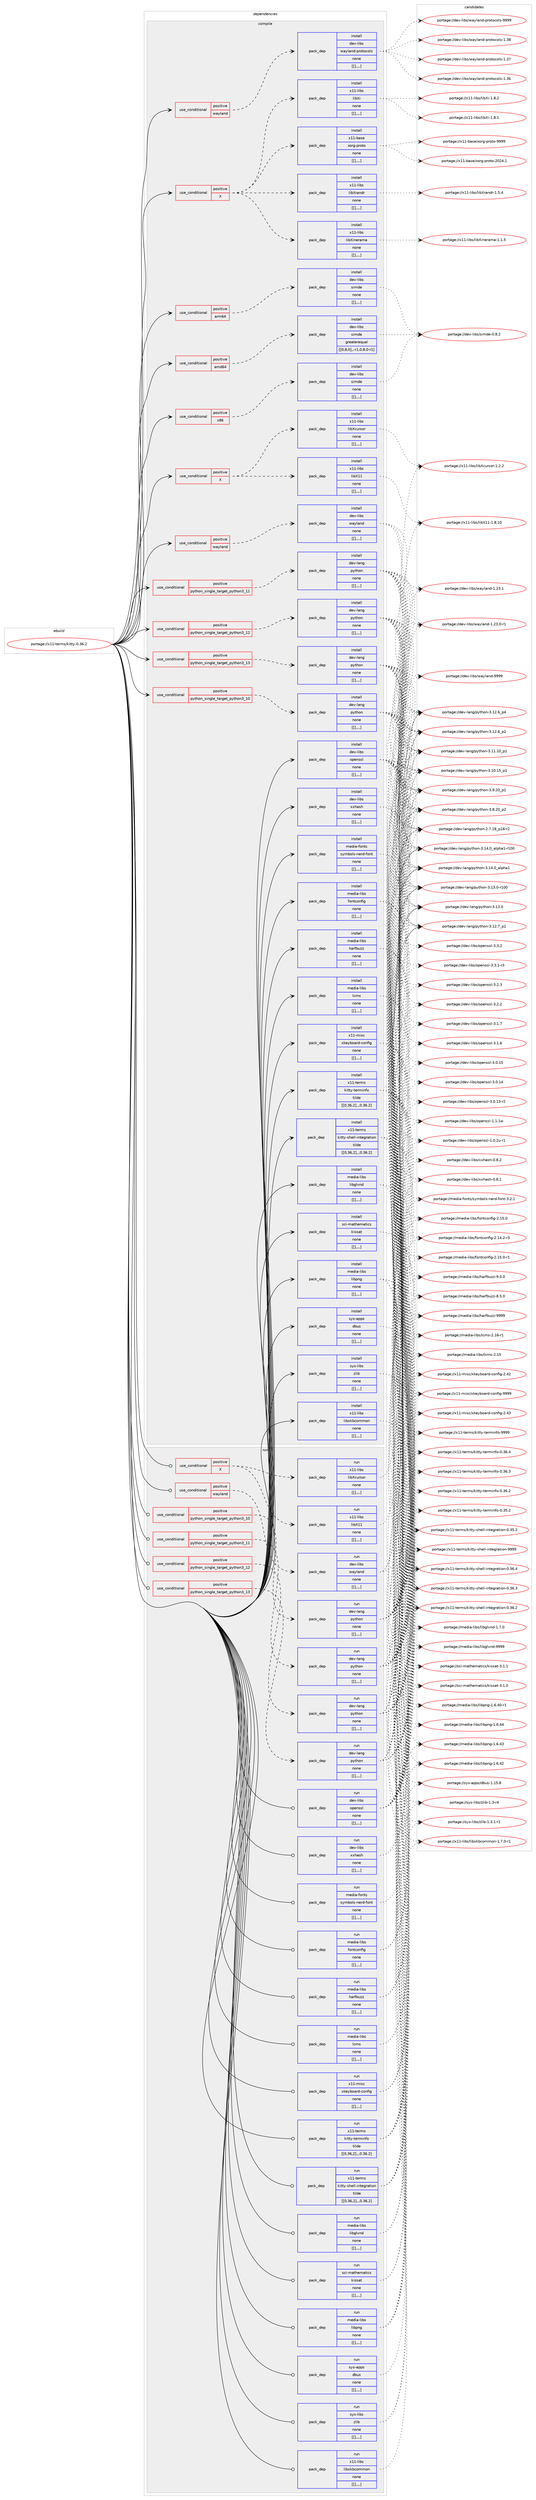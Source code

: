 digraph prolog {

# *************
# Graph options
# *************

newrank=true;
concentrate=true;
compound=true;
graph [rankdir=LR,fontname=Helvetica,fontsize=10,ranksep=1.5];#, ranksep=2.5, nodesep=0.2];
edge  [arrowhead=vee];
node  [fontname=Helvetica,fontsize=10];

# **********
# The ebuild
# **********

subgraph cluster_leftcol {
color=gray;
label=<<i>ebuild</i>>;
id [label="portage://x11-terms/kitty-0.36.2", color=red, width=4, href="../x11-terms/kitty-0.36.2.svg"];
}

# ****************
# The dependencies
# ****************

subgraph cluster_midcol {
color=gray;
label=<<i>dependencies</i>>;
subgraph cluster_compile {
fillcolor="#eeeeee";
style=filled;
label=<<i>compile</i>>;
subgraph cond130286 {
dependency491030 [label=<<TABLE BORDER="0" CELLBORDER="1" CELLSPACING="0" CELLPADDING="4"><TR><TD ROWSPAN="3" CELLPADDING="10">use_conditional</TD></TR><TR><TD>positive</TD></TR><TR><TD>X</TD></TR></TABLE>>, shape=none, color=red];
subgraph pack357082 {
dependency491077 [label=<<TABLE BORDER="0" CELLBORDER="1" CELLSPACING="0" CELLPADDING="4" WIDTH="220"><TR><TD ROWSPAN="6" CELLPADDING="30">pack_dep</TD></TR><TR><TD WIDTH="110">install</TD></TR><TR><TD>x11-base</TD></TR><TR><TD>xorg-proto</TD></TR><TR><TD>none</TD></TR><TR><TD>[[],,,,]</TD></TR></TABLE>>, shape=none, color=blue];
}
dependency491030:e -> dependency491077:w [weight=20,style="dashed",arrowhead="vee"];
subgraph pack357094 {
dependency491091 [label=<<TABLE BORDER="0" CELLBORDER="1" CELLSPACING="0" CELLPADDING="4" WIDTH="220"><TR><TD ROWSPAN="6" CELLPADDING="30">pack_dep</TD></TR><TR><TD WIDTH="110">install</TD></TR><TR><TD>x11-libs</TD></TR><TR><TD>libXi</TD></TR><TR><TD>none</TD></TR><TR><TD>[[],,,,]</TD></TR></TABLE>>, shape=none, color=blue];
}
dependency491030:e -> dependency491091:w [weight=20,style="dashed",arrowhead="vee"];
subgraph pack357111 {
dependency491107 [label=<<TABLE BORDER="0" CELLBORDER="1" CELLSPACING="0" CELLPADDING="4" WIDTH="220"><TR><TD ROWSPAN="6" CELLPADDING="30">pack_dep</TD></TR><TR><TD WIDTH="110">install</TD></TR><TR><TD>x11-libs</TD></TR><TR><TD>libXinerama</TD></TR><TR><TD>none</TD></TR><TR><TD>[[],,,,]</TD></TR></TABLE>>, shape=none, color=blue];
}
dependency491030:e -> dependency491107:w [weight=20,style="dashed",arrowhead="vee"];
subgraph pack357123 {
dependency491112 [label=<<TABLE BORDER="0" CELLBORDER="1" CELLSPACING="0" CELLPADDING="4" WIDTH="220"><TR><TD ROWSPAN="6" CELLPADDING="30">pack_dep</TD></TR><TR><TD WIDTH="110">install</TD></TR><TR><TD>x11-libs</TD></TR><TR><TD>libXrandr</TD></TR><TR><TD>none</TD></TR><TR><TD>[[],,,,]</TD></TR></TABLE>>, shape=none, color=blue];
}
dependency491030:e -> dependency491112:w [weight=20,style="dashed",arrowhead="vee"];
}
id:e -> dependency491030:w [weight=20,style="solid",arrowhead="vee"];
subgraph cond130299 {
dependency491117 [label=<<TABLE BORDER="0" CELLBORDER="1" CELLSPACING="0" CELLPADDING="4"><TR><TD ROWSPAN="3" CELLPADDING="10">use_conditional</TD></TR><TR><TD>positive</TD></TR><TR><TD>X</TD></TR></TABLE>>, shape=none, color=red];
subgraph pack357130 {
dependency491134 [label=<<TABLE BORDER="0" CELLBORDER="1" CELLSPACING="0" CELLPADDING="4" WIDTH="220"><TR><TD ROWSPAN="6" CELLPADDING="30">pack_dep</TD></TR><TR><TD WIDTH="110">install</TD></TR><TR><TD>x11-libs</TD></TR><TR><TD>libX11</TD></TR><TR><TD>none</TD></TR><TR><TD>[[],,,,]</TD></TR></TABLE>>, shape=none, color=blue];
}
dependency491117:e -> dependency491134:w [weight=20,style="dashed",arrowhead="vee"];
subgraph pack357155 {
dependency491172 [label=<<TABLE BORDER="0" CELLBORDER="1" CELLSPACING="0" CELLPADDING="4" WIDTH="220"><TR><TD ROWSPAN="6" CELLPADDING="30">pack_dep</TD></TR><TR><TD WIDTH="110">install</TD></TR><TR><TD>x11-libs</TD></TR><TR><TD>libXcursor</TD></TR><TR><TD>none</TD></TR><TR><TD>[[],,,,]</TD></TR></TABLE>>, shape=none, color=blue];
}
dependency491117:e -> dependency491172:w [weight=20,style="dashed",arrowhead="vee"];
}
id:e -> dependency491117:w [weight=20,style="solid",arrowhead="vee"];
subgraph cond130310 {
dependency491199 [label=<<TABLE BORDER="0" CELLBORDER="1" CELLSPACING="0" CELLPADDING="4"><TR><TD ROWSPAN="3" CELLPADDING="10">use_conditional</TD></TR><TR><TD>positive</TD></TR><TR><TD>amd64</TD></TR></TABLE>>, shape=none, color=red];
subgraph pack357198 {
dependency491285 [label=<<TABLE BORDER="0" CELLBORDER="1" CELLSPACING="0" CELLPADDING="4" WIDTH="220"><TR><TD ROWSPAN="6" CELLPADDING="30">pack_dep</TD></TR><TR><TD WIDTH="110">install</TD></TR><TR><TD>dev-libs</TD></TR><TR><TD>simde</TD></TR><TR><TD>greaterequal</TD></TR><TR><TD>[[0,8,0],,-r1,0.8.0-r1]</TD></TR></TABLE>>, shape=none, color=blue];
}
dependency491199:e -> dependency491285:w [weight=20,style="dashed",arrowhead="vee"];
}
id:e -> dependency491199:w [weight=20,style="solid",arrowhead="vee"];
subgraph cond130335 {
dependency491288 [label=<<TABLE BORDER="0" CELLBORDER="1" CELLSPACING="0" CELLPADDING="4"><TR><TD ROWSPAN="3" CELLPADDING="10">use_conditional</TD></TR><TR><TD>positive</TD></TR><TR><TD>arm64</TD></TR></TABLE>>, shape=none, color=red];
subgraph pack357276 {
dependency491337 [label=<<TABLE BORDER="0" CELLBORDER="1" CELLSPACING="0" CELLPADDING="4" WIDTH="220"><TR><TD ROWSPAN="6" CELLPADDING="30">pack_dep</TD></TR><TR><TD WIDTH="110">install</TD></TR><TR><TD>dev-libs</TD></TR><TR><TD>simde</TD></TR><TR><TD>none</TD></TR><TR><TD>[[],,,,]</TD></TR></TABLE>>, shape=none, color=blue];
}
dependency491288:e -> dependency491337:w [weight=20,style="dashed",arrowhead="vee"];
}
id:e -> dependency491288:w [weight=20,style="solid",arrowhead="vee"];
subgraph cond130345 {
dependency491342 [label=<<TABLE BORDER="0" CELLBORDER="1" CELLSPACING="0" CELLPADDING="4"><TR><TD ROWSPAN="3" CELLPADDING="10">use_conditional</TD></TR><TR><TD>positive</TD></TR><TR><TD>python_single_target_python3_10</TD></TR></TABLE>>, shape=none, color=red];
subgraph pack357309 {
dependency491360 [label=<<TABLE BORDER="0" CELLBORDER="1" CELLSPACING="0" CELLPADDING="4" WIDTH="220"><TR><TD ROWSPAN="6" CELLPADDING="30">pack_dep</TD></TR><TR><TD WIDTH="110">install</TD></TR><TR><TD>dev-lang</TD></TR><TR><TD>python</TD></TR><TR><TD>none</TD></TR><TR><TD>[[],,,,]</TD></TR></TABLE>>, shape=none, color=blue];
}
dependency491342:e -> dependency491360:w [weight=20,style="dashed",arrowhead="vee"];
}
id:e -> dependency491342:w [weight=20,style="solid",arrowhead="vee"];
subgraph cond130358 {
dependency491384 [label=<<TABLE BORDER="0" CELLBORDER="1" CELLSPACING="0" CELLPADDING="4"><TR><TD ROWSPAN="3" CELLPADDING="10">use_conditional</TD></TR><TR><TD>positive</TD></TR><TR><TD>python_single_target_python3_11</TD></TR></TABLE>>, shape=none, color=red];
subgraph pack357341 {
dependency491406 [label=<<TABLE BORDER="0" CELLBORDER="1" CELLSPACING="0" CELLPADDING="4" WIDTH="220"><TR><TD ROWSPAN="6" CELLPADDING="30">pack_dep</TD></TR><TR><TD WIDTH="110">install</TD></TR><TR><TD>dev-lang</TD></TR><TR><TD>python</TD></TR><TR><TD>none</TD></TR><TR><TD>[[],,,,]</TD></TR></TABLE>>, shape=none, color=blue];
}
dependency491384:e -> dependency491406:w [weight=20,style="dashed",arrowhead="vee"];
}
id:e -> dependency491384:w [weight=20,style="solid",arrowhead="vee"];
subgraph cond130371 {
dependency491436 [label=<<TABLE BORDER="0" CELLBORDER="1" CELLSPACING="0" CELLPADDING="4"><TR><TD ROWSPAN="3" CELLPADDING="10">use_conditional</TD></TR><TR><TD>positive</TD></TR><TR><TD>python_single_target_python3_12</TD></TR></TABLE>>, shape=none, color=red];
subgraph pack357378 {
dependency491456 [label=<<TABLE BORDER="0" CELLBORDER="1" CELLSPACING="0" CELLPADDING="4" WIDTH="220"><TR><TD ROWSPAN="6" CELLPADDING="30">pack_dep</TD></TR><TR><TD WIDTH="110">install</TD></TR><TR><TD>dev-lang</TD></TR><TR><TD>python</TD></TR><TR><TD>none</TD></TR><TR><TD>[[],,,,]</TD></TR></TABLE>>, shape=none, color=blue];
}
dependency491436:e -> dependency491456:w [weight=20,style="dashed",arrowhead="vee"];
}
id:e -> dependency491436:w [weight=20,style="solid",arrowhead="vee"];
subgraph cond130380 {
dependency491461 [label=<<TABLE BORDER="0" CELLBORDER="1" CELLSPACING="0" CELLPADDING="4"><TR><TD ROWSPAN="3" CELLPADDING="10">use_conditional</TD></TR><TR><TD>positive</TD></TR><TR><TD>python_single_target_python3_13</TD></TR></TABLE>>, shape=none, color=red];
subgraph pack357405 {
dependency491490 [label=<<TABLE BORDER="0" CELLBORDER="1" CELLSPACING="0" CELLPADDING="4" WIDTH="220"><TR><TD ROWSPAN="6" CELLPADDING="30">pack_dep</TD></TR><TR><TD WIDTH="110">install</TD></TR><TR><TD>dev-lang</TD></TR><TR><TD>python</TD></TR><TR><TD>none</TD></TR><TR><TD>[[],,,,]</TD></TR></TABLE>>, shape=none, color=blue];
}
dependency491461:e -> dependency491490:w [weight=20,style="dashed",arrowhead="vee"];
}
id:e -> dependency491461:w [weight=20,style="solid",arrowhead="vee"];
subgraph cond130387 {
dependency491497 [label=<<TABLE BORDER="0" CELLBORDER="1" CELLSPACING="0" CELLPADDING="4"><TR><TD ROWSPAN="3" CELLPADDING="10">use_conditional</TD></TR><TR><TD>positive</TD></TR><TR><TD>wayland</TD></TR></TABLE>>, shape=none, color=red];
subgraph pack357467 {
dependency491543 [label=<<TABLE BORDER="0" CELLBORDER="1" CELLSPACING="0" CELLPADDING="4" WIDTH="220"><TR><TD ROWSPAN="6" CELLPADDING="30">pack_dep</TD></TR><TR><TD WIDTH="110">install</TD></TR><TR><TD>dev-libs</TD></TR><TR><TD>wayland</TD></TR><TR><TD>none</TD></TR><TR><TD>[[],,,,]</TD></TR></TABLE>>, shape=none, color=blue];
}
dependency491497:e -> dependency491543:w [weight=20,style="dashed",arrowhead="vee"];
}
id:e -> dependency491497:w [weight=20,style="solid",arrowhead="vee"];
subgraph cond130418 {
dependency491684 [label=<<TABLE BORDER="0" CELLBORDER="1" CELLSPACING="0" CELLPADDING="4"><TR><TD ROWSPAN="3" CELLPADDING="10">use_conditional</TD></TR><TR><TD>positive</TD></TR><TR><TD>wayland</TD></TR></TABLE>>, shape=none, color=red];
subgraph pack357599 {
dependency491732 [label=<<TABLE BORDER="0" CELLBORDER="1" CELLSPACING="0" CELLPADDING="4" WIDTH="220"><TR><TD ROWSPAN="6" CELLPADDING="30">pack_dep</TD></TR><TR><TD WIDTH="110">install</TD></TR><TR><TD>dev-libs</TD></TR><TR><TD>wayland-protocols</TD></TR><TR><TD>none</TD></TR><TR><TD>[[],,,,]</TD></TR></TABLE>>, shape=none, color=blue];
}
dependency491684:e -> dependency491732:w [weight=20,style="dashed",arrowhead="vee"];
}
id:e -> dependency491684:w [weight=20,style="solid",arrowhead="vee"];
subgraph cond130437 {
dependency491809 [label=<<TABLE BORDER="0" CELLBORDER="1" CELLSPACING="0" CELLPADDING="4"><TR><TD ROWSPAN="3" CELLPADDING="10">use_conditional</TD></TR><TR><TD>positive</TD></TR><TR><TD>x86</TD></TR></TABLE>>, shape=none, color=red];
subgraph pack357699 {
dependency491821 [label=<<TABLE BORDER="0" CELLBORDER="1" CELLSPACING="0" CELLPADDING="4" WIDTH="220"><TR><TD ROWSPAN="6" CELLPADDING="30">pack_dep</TD></TR><TR><TD WIDTH="110">install</TD></TR><TR><TD>dev-libs</TD></TR><TR><TD>simde</TD></TR><TR><TD>none</TD></TR><TR><TD>[[],,,,]</TD></TR></TABLE>>, shape=none, color=blue];
}
dependency491809:e -> dependency491821:w [weight=20,style="dashed",arrowhead="vee"];
}
id:e -> dependency491809:w [weight=20,style="solid",arrowhead="vee"];
subgraph pack357703 {
dependency491845 [label=<<TABLE BORDER="0" CELLBORDER="1" CELLSPACING="0" CELLPADDING="4" WIDTH="220"><TR><TD ROWSPAN="6" CELLPADDING="30">pack_dep</TD></TR><TR><TD WIDTH="110">install</TD></TR><TR><TD>dev-libs</TD></TR><TR><TD>openssl</TD></TR><TR><TD>none</TD></TR><TR><TD>[[],,,,]</TD></TR></TABLE>>, shape=none, color=blue];
}
id:e -> dependency491845:w [weight=20,style="solid",arrowhead="vee"];
subgraph pack357721 {
dependency491848 [label=<<TABLE BORDER="0" CELLBORDER="1" CELLSPACING="0" CELLPADDING="4" WIDTH="220"><TR><TD ROWSPAN="6" CELLPADDING="30">pack_dep</TD></TR><TR><TD WIDTH="110">install</TD></TR><TR><TD>dev-libs</TD></TR><TR><TD>xxhash</TD></TR><TR><TD>none</TD></TR><TR><TD>[[],,,,]</TD></TR></TABLE>>, shape=none, color=blue];
}
id:e -> dependency491848:w [weight=20,style="solid",arrowhead="vee"];
subgraph pack357723 {
dependency491862 [label=<<TABLE BORDER="0" CELLBORDER="1" CELLSPACING="0" CELLPADDING="4" WIDTH="220"><TR><TD ROWSPAN="6" CELLPADDING="30">pack_dep</TD></TR><TR><TD WIDTH="110">install</TD></TR><TR><TD>media-fonts</TD></TR><TR><TD>symbols-nerd-font</TD></TR><TR><TD>none</TD></TR><TR><TD>[[],,,,]</TD></TR></TABLE>>, shape=none, color=blue];
}
id:e -> dependency491862:w [weight=20,style="solid",arrowhead="vee"];
subgraph pack357764 {
dependency491919 [label=<<TABLE BORDER="0" CELLBORDER="1" CELLSPACING="0" CELLPADDING="4" WIDTH="220"><TR><TD ROWSPAN="6" CELLPADDING="30">pack_dep</TD></TR><TR><TD WIDTH="110">install</TD></TR><TR><TD>media-libs</TD></TR><TR><TD>fontconfig</TD></TR><TR><TD>none</TD></TR><TR><TD>[[],,,,]</TD></TR></TABLE>>, shape=none, color=blue];
}
id:e -> dependency491919:w [weight=20,style="solid",arrowhead="vee"];
subgraph pack357813 {
dependency491964 [label=<<TABLE BORDER="0" CELLBORDER="1" CELLSPACING="0" CELLPADDING="4" WIDTH="220"><TR><TD ROWSPAN="6" CELLPADDING="30">pack_dep</TD></TR><TR><TD WIDTH="110">install</TD></TR><TR><TD>media-libs</TD></TR><TR><TD>harfbuzz</TD></TR><TR><TD>none</TD></TR><TR><TD>[[],,,,]</TD></TR></TABLE>>, shape=none, color=blue];
}
id:e -> dependency491964:w [weight=20,style="solid",arrowhead="vee"];
subgraph pack357814 {
dependency491989 [label=<<TABLE BORDER="0" CELLBORDER="1" CELLSPACING="0" CELLPADDING="4" WIDTH="220"><TR><TD ROWSPAN="6" CELLPADDING="30">pack_dep</TD></TR><TR><TD WIDTH="110">install</TD></TR><TR><TD>media-libs</TD></TR><TR><TD>lcms</TD></TR><TR><TD>none</TD></TR><TR><TD>[[],,,,]</TD></TR></TABLE>>, shape=none, color=blue];
}
id:e -> dependency491989:w [weight=20,style="solid",arrowhead="vee"];
subgraph pack357846 {
dependency492006 [label=<<TABLE BORDER="0" CELLBORDER="1" CELLSPACING="0" CELLPADDING="4" WIDTH="220"><TR><TD ROWSPAN="6" CELLPADDING="30">pack_dep</TD></TR><TR><TD WIDTH="110">install</TD></TR><TR><TD>media-libs</TD></TR><TR><TD>libglvnd</TD></TR><TR><TD>none</TD></TR><TR><TD>[[],,,,]</TD></TR></TABLE>>, shape=none, color=blue];
}
id:e -> dependency492006:w [weight=20,style="solid",arrowhead="vee"];
subgraph pack357852 {
dependency492007 [label=<<TABLE BORDER="0" CELLBORDER="1" CELLSPACING="0" CELLPADDING="4" WIDTH="220"><TR><TD ROWSPAN="6" CELLPADDING="30">pack_dep</TD></TR><TR><TD WIDTH="110">install</TD></TR><TR><TD>media-libs</TD></TR><TR><TD>libpng</TD></TR><TR><TD>none</TD></TR><TR><TD>[[],,,,]</TD></TR></TABLE>>, shape=none, color=blue];
}
id:e -> dependency492007:w [weight=20,style="solid",arrowhead="vee"];
subgraph pack357854 {
dependency492020 [label=<<TABLE BORDER="0" CELLBORDER="1" CELLSPACING="0" CELLPADDING="4" WIDTH="220"><TR><TD ROWSPAN="6" CELLPADDING="30">pack_dep</TD></TR><TR><TD WIDTH="110">install</TD></TR><TR><TD>sys-apps</TD></TR><TR><TD>dbus</TD></TR><TR><TD>none</TD></TR><TR><TD>[[],,,,]</TD></TR></TABLE>>, shape=none, color=blue];
}
id:e -> dependency492020:w [weight=20,style="solid",arrowhead="vee"];
subgraph pack357899 {
dependency492066 [label=<<TABLE BORDER="0" CELLBORDER="1" CELLSPACING="0" CELLPADDING="4" WIDTH="220"><TR><TD ROWSPAN="6" CELLPADDING="30">pack_dep</TD></TR><TR><TD WIDTH="110">install</TD></TR><TR><TD>sys-libs</TD></TR><TR><TD>zlib</TD></TR><TR><TD>none</TD></TR><TR><TD>[[],,,,]</TD></TR></TABLE>>, shape=none, color=blue];
}
id:e -> dependency492066:w [weight=20,style="solid",arrowhead="vee"];
subgraph pack357911 {
dependency492082 [label=<<TABLE BORDER="0" CELLBORDER="1" CELLSPACING="0" CELLPADDING="4" WIDTH="220"><TR><TD ROWSPAN="6" CELLPADDING="30">pack_dep</TD></TR><TR><TD WIDTH="110">install</TD></TR><TR><TD>x11-libs</TD></TR><TR><TD>libxkbcommon</TD></TR><TR><TD>none</TD></TR><TR><TD>[[],,,,]</TD></TR></TABLE>>, shape=none, color=blue];
}
id:e -> dependency492082:w [weight=20,style="solid",arrowhead="vee"];
subgraph pack357914 {
dependency492099 [label=<<TABLE BORDER="0" CELLBORDER="1" CELLSPACING="0" CELLPADDING="4" WIDTH="220"><TR><TD ROWSPAN="6" CELLPADDING="30">pack_dep</TD></TR><TR><TD WIDTH="110">install</TD></TR><TR><TD>x11-misc</TD></TR><TR><TD>xkeyboard-config</TD></TR><TR><TD>none</TD></TR><TR><TD>[[],,,,]</TD></TR></TABLE>>, shape=none, color=blue];
}
id:e -> dependency492099:w [weight=20,style="solid",arrowhead="vee"];
subgraph pack357933 {
dependency492110 [label=<<TABLE BORDER="0" CELLBORDER="1" CELLSPACING="0" CELLPADDING="4" WIDTH="220"><TR><TD ROWSPAN="6" CELLPADDING="30">pack_dep</TD></TR><TR><TD WIDTH="110">install</TD></TR><TR><TD>x11-terms</TD></TR><TR><TD>kitty-shell-integration</TD></TR><TR><TD>tilde</TD></TR><TR><TD>[[0,36,2],,,0.36.2]</TD></TR></TABLE>>, shape=none, color=blue];
}
id:e -> dependency492110:w [weight=20,style="solid",arrowhead="vee"];
subgraph pack357960 {
dependency492131 [label=<<TABLE BORDER="0" CELLBORDER="1" CELLSPACING="0" CELLPADDING="4" WIDTH="220"><TR><TD ROWSPAN="6" CELLPADDING="30">pack_dep</TD></TR><TR><TD WIDTH="110">install</TD></TR><TR><TD>x11-terms</TD></TR><TR><TD>kitty-terminfo</TD></TR><TR><TD>tilde</TD></TR><TR><TD>[[0,36,2],,,0.36.2]</TD></TR></TABLE>>, shape=none, color=blue];
}
id:e -> dependency492131:w [weight=20,style="solid",arrowhead="vee"];
subgraph pack357984 {
dependency492183 [label=<<TABLE BORDER="0" CELLBORDER="1" CELLSPACING="0" CELLPADDING="4" WIDTH="220"><TR><TD ROWSPAN="6" CELLPADDING="30">pack_dep</TD></TR><TR><TD WIDTH="110">install</TD></TR><TR><TD>sci-mathematics</TD></TR><TR><TD>kissat</TD></TR><TR><TD>none</TD></TR><TR><TD>[[],,,,]</TD></TR></TABLE>>, shape=none, color=blue];
}
id:e -> dependency492183:w [weight=20,style="solid",arrowhead="vee"];
}
subgraph cluster_compileandrun {
fillcolor="#eeeeee";
style=filled;
label=<<i>compile and run</i>>;
}
subgraph cluster_run {
fillcolor="#eeeeee";
style=filled;
label=<<i>run</i>>;
subgraph cond130487 {
dependency492199 [label=<<TABLE BORDER="0" CELLBORDER="1" CELLSPACING="0" CELLPADDING="4"><TR><TD ROWSPAN="3" CELLPADDING="10">use_conditional</TD></TR><TR><TD>positive</TD></TR><TR><TD>X</TD></TR></TABLE>>, shape=none, color=red];
subgraph pack358007 {
dependency492239 [label=<<TABLE BORDER="0" CELLBORDER="1" CELLSPACING="0" CELLPADDING="4" WIDTH="220"><TR><TD ROWSPAN="6" CELLPADDING="30">pack_dep</TD></TR><TR><TD WIDTH="110">run</TD></TR><TR><TD>x11-libs</TD></TR><TR><TD>libX11</TD></TR><TR><TD>none</TD></TR><TR><TD>[[],,,,]</TD></TR></TABLE>>, shape=none, color=blue];
}
dependency492199:e -> dependency492239:w [weight=20,style="dashed",arrowhead="vee"];
subgraph pack358040 {
dependency492257 [label=<<TABLE BORDER="0" CELLBORDER="1" CELLSPACING="0" CELLPADDING="4" WIDTH="220"><TR><TD ROWSPAN="6" CELLPADDING="30">pack_dep</TD></TR><TR><TD WIDTH="110">run</TD></TR><TR><TD>x11-libs</TD></TR><TR><TD>libXcursor</TD></TR><TR><TD>none</TD></TR><TR><TD>[[],,,,]</TD></TR></TABLE>>, shape=none, color=blue];
}
dependency492199:e -> dependency492257:w [weight=20,style="dashed",arrowhead="vee"];
}
id:e -> dependency492199:w [weight=20,style="solid",arrowhead="odot"];
subgraph cond130503 {
dependency492265 [label=<<TABLE BORDER="0" CELLBORDER="1" CELLSPACING="0" CELLPADDING="4"><TR><TD ROWSPAN="3" CELLPADDING="10">use_conditional</TD></TR><TR><TD>positive</TD></TR><TR><TD>python_single_target_python3_10</TD></TR></TABLE>>, shape=none, color=red];
subgraph pack358060 {
dependency492271 [label=<<TABLE BORDER="0" CELLBORDER="1" CELLSPACING="0" CELLPADDING="4" WIDTH="220"><TR><TD ROWSPAN="6" CELLPADDING="30">pack_dep</TD></TR><TR><TD WIDTH="110">run</TD></TR><TR><TD>dev-lang</TD></TR><TR><TD>python</TD></TR><TR><TD>none</TD></TR><TR><TD>[[],,,,]</TD></TR></TABLE>>, shape=none, color=blue];
}
dependency492265:e -> dependency492271:w [weight=20,style="dashed",arrowhead="vee"];
}
id:e -> dependency492265:w [weight=20,style="solid",arrowhead="odot"];
subgraph cond130505 {
dependency492276 [label=<<TABLE BORDER="0" CELLBORDER="1" CELLSPACING="0" CELLPADDING="4"><TR><TD ROWSPAN="3" CELLPADDING="10">use_conditional</TD></TR><TR><TD>positive</TD></TR><TR><TD>python_single_target_python3_11</TD></TR></TABLE>>, shape=none, color=red];
subgraph pack358076 {
dependency492333 [label=<<TABLE BORDER="0" CELLBORDER="1" CELLSPACING="0" CELLPADDING="4" WIDTH="220"><TR><TD ROWSPAN="6" CELLPADDING="30">pack_dep</TD></TR><TR><TD WIDTH="110">run</TD></TR><TR><TD>dev-lang</TD></TR><TR><TD>python</TD></TR><TR><TD>none</TD></TR><TR><TD>[[],,,,]</TD></TR></TABLE>>, shape=none, color=blue];
}
dependency492276:e -> dependency492333:w [weight=20,style="dashed",arrowhead="vee"];
}
id:e -> dependency492276:w [weight=20,style="solid",arrowhead="odot"];
subgraph cond130521 {
dependency492357 [label=<<TABLE BORDER="0" CELLBORDER="1" CELLSPACING="0" CELLPADDING="4"><TR><TD ROWSPAN="3" CELLPADDING="10">use_conditional</TD></TR><TR><TD>positive</TD></TR><TR><TD>python_single_target_python3_12</TD></TR></TABLE>>, shape=none, color=red];
subgraph pack358150 {
dependency492380 [label=<<TABLE BORDER="0" CELLBORDER="1" CELLSPACING="0" CELLPADDING="4" WIDTH="220"><TR><TD ROWSPAN="6" CELLPADDING="30">pack_dep</TD></TR><TR><TD WIDTH="110">run</TD></TR><TR><TD>dev-lang</TD></TR><TR><TD>python</TD></TR><TR><TD>none</TD></TR><TR><TD>[[],,,,]</TD></TR></TABLE>>, shape=none, color=blue];
}
dependency492357:e -> dependency492380:w [weight=20,style="dashed",arrowhead="vee"];
}
id:e -> dependency492357:w [weight=20,style="solid",arrowhead="odot"];
subgraph cond130528 {
dependency492408 [label=<<TABLE BORDER="0" CELLBORDER="1" CELLSPACING="0" CELLPADDING="4"><TR><TD ROWSPAN="3" CELLPADDING="10">use_conditional</TD></TR><TR><TD>positive</TD></TR><TR><TD>python_single_target_python3_13</TD></TR></TABLE>>, shape=none, color=red];
subgraph pack358194 {
dependency492439 [label=<<TABLE BORDER="0" CELLBORDER="1" CELLSPACING="0" CELLPADDING="4" WIDTH="220"><TR><TD ROWSPAN="6" CELLPADDING="30">pack_dep</TD></TR><TR><TD WIDTH="110">run</TD></TR><TR><TD>dev-lang</TD></TR><TR><TD>python</TD></TR><TR><TD>none</TD></TR><TR><TD>[[],,,,]</TD></TR></TABLE>>, shape=none, color=blue];
}
dependency492408:e -> dependency492439:w [weight=20,style="dashed",arrowhead="vee"];
}
id:e -> dependency492408:w [weight=20,style="solid",arrowhead="odot"];
subgraph cond130534 {
dependency492462 [label=<<TABLE BORDER="0" CELLBORDER="1" CELLSPACING="0" CELLPADDING="4"><TR><TD ROWSPAN="3" CELLPADDING="10">use_conditional</TD></TR><TR><TD>positive</TD></TR><TR><TD>wayland</TD></TR></TABLE>>, shape=none, color=red];
subgraph pack358220 {
dependency492465 [label=<<TABLE BORDER="0" CELLBORDER="1" CELLSPACING="0" CELLPADDING="4" WIDTH="220"><TR><TD ROWSPAN="6" CELLPADDING="30">pack_dep</TD></TR><TR><TD WIDTH="110">run</TD></TR><TR><TD>dev-libs</TD></TR><TR><TD>wayland</TD></TR><TR><TD>none</TD></TR><TR><TD>[[],,,,]</TD></TR></TABLE>>, shape=none, color=blue];
}
dependency492462:e -> dependency492465:w [weight=20,style="dashed",arrowhead="vee"];
}
id:e -> dependency492462:w [weight=20,style="solid",arrowhead="odot"];
subgraph pack358238 {
dependency492482 [label=<<TABLE BORDER="0" CELLBORDER="1" CELLSPACING="0" CELLPADDING="4" WIDTH="220"><TR><TD ROWSPAN="6" CELLPADDING="30">pack_dep</TD></TR><TR><TD WIDTH="110">run</TD></TR><TR><TD>dev-libs</TD></TR><TR><TD>openssl</TD></TR><TR><TD>none</TD></TR><TR><TD>[[],,,,]</TD></TR></TABLE>>, shape=none, color=blue];
}
id:e -> dependency492482:w [weight=20,style="solid",arrowhead="odot"];
subgraph pack358260 {
dependency492514 [label=<<TABLE BORDER="0" CELLBORDER="1" CELLSPACING="0" CELLPADDING="4" WIDTH="220"><TR><TD ROWSPAN="6" CELLPADDING="30">pack_dep</TD></TR><TR><TD WIDTH="110">run</TD></TR><TR><TD>dev-libs</TD></TR><TR><TD>xxhash</TD></TR><TR><TD>none</TD></TR><TR><TD>[[],,,,]</TD></TR></TABLE>>, shape=none, color=blue];
}
id:e -> dependency492514:w [weight=20,style="solid",arrowhead="odot"];
subgraph pack358283 {
dependency492554 [label=<<TABLE BORDER="0" CELLBORDER="1" CELLSPACING="0" CELLPADDING="4" WIDTH="220"><TR><TD ROWSPAN="6" CELLPADDING="30">pack_dep</TD></TR><TR><TD WIDTH="110">run</TD></TR><TR><TD>media-fonts</TD></TR><TR><TD>symbols-nerd-font</TD></TR><TR><TD>none</TD></TR><TR><TD>[[],,,,]</TD></TR></TABLE>>, shape=none, color=blue];
}
id:e -> dependency492554:w [weight=20,style="solid",arrowhead="odot"];
subgraph pack358304 {
dependency492571 [label=<<TABLE BORDER="0" CELLBORDER="1" CELLSPACING="0" CELLPADDING="4" WIDTH="220"><TR><TD ROWSPAN="6" CELLPADDING="30">pack_dep</TD></TR><TR><TD WIDTH="110">run</TD></TR><TR><TD>media-libs</TD></TR><TR><TD>fontconfig</TD></TR><TR><TD>none</TD></TR><TR><TD>[[],,,,]</TD></TR></TABLE>>, shape=none, color=blue];
}
id:e -> dependency492571:w [weight=20,style="solid",arrowhead="odot"];
subgraph pack358311 {
dependency492589 [label=<<TABLE BORDER="0" CELLBORDER="1" CELLSPACING="0" CELLPADDING="4" WIDTH="220"><TR><TD ROWSPAN="6" CELLPADDING="30">pack_dep</TD></TR><TR><TD WIDTH="110">run</TD></TR><TR><TD>media-libs</TD></TR><TR><TD>harfbuzz</TD></TR><TR><TD>none</TD></TR><TR><TD>[[],,,,]</TD></TR></TABLE>>, shape=none, color=blue];
}
id:e -> dependency492589:w [weight=20,style="solid",arrowhead="odot"];
subgraph pack358326 {
dependency492597 [label=<<TABLE BORDER="0" CELLBORDER="1" CELLSPACING="0" CELLPADDING="4" WIDTH="220"><TR><TD ROWSPAN="6" CELLPADDING="30">pack_dep</TD></TR><TR><TD WIDTH="110">run</TD></TR><TR><TD>media-libs</TD></TR><TR><TD>lcms</TD></TR><TR><TD>none</TD></TR><TR><TD>[[],,,,]</TD></TR></TABLE>>, shape=none, color=blue];
}
id:e -> dependency492597:w [weight=20,style="solid",arrowhead="odot"];
subgraph pack358338 {
dependency492613 [label=<<TABLE BORDER="0" CELLBORDER="1" CELLSPACING="0" CELLPADDING="4" WIDTH="220"><TR><TD ROWSPAN="6" CELLPADDING="30">pack_dep</TD></TR><TR><TD WIDTH="110">run</TD></TR><TR><TD>media-libs</TD></TR><TR><TD>libglvnd</TD></TR><TR><TD>none</TD></TR><TR><TD>[[],,,,]</TD></TR></TABLE>>, shape=none, color=blue];
}
id:e -> dependency492613:w [weight=20,style="solid",arrowhead="odot"];
subgraph pack358351 {
dependency492652 [label=<<TABLE BORDER="0" CELLBORDER="1" CELLSPACING="0" CELLPADDING="4" WIDTH="220"><TR><TD ROWSPAN="6" CELLPADDING="30">pack_dep</TD></TR><TR><TD WIDTH="110">run</TD></TR><TR><TD>media-libs</TD></TR><TR><TD>libpng</TD></TR><TR><TD>none</TD></TR><TR><TD>[[],,,,]</TD></TR></TABLE>>, shape=none, color=blue];
}
id:e -> dependency492652:w [weight=20,style="solid",arrowhead="odot"];
subgraph pack358379 {
dependency492657 [label=<<TABLE BORDER="0" CELLBORDER="1" CELLSPACING="0" CELLPADDING="4" WIDTH="220"><TR><TD ROWSPAN="6" CELLPADDING="30">pack_dep</TD></TR><TR><TD WIDTH="110">run</TD></TR><TR><TD>sys-apps</TD></TR><TR><TD>dbus</TD></TR><TR><TD>none</TD></TR><TR><TD>[[],,,,]</TD></TR></TABLE>>, shape=none, color=blue];
}
id:e -> dependency492657:w [weight=20,style="solid",arrowhead="odot"];
subgraph pack358392 {
dependency492673 [label=<<TABLE BORDER="0" CELLBORDER="1" CELLSPACING="0" CELLPADDING="4" WIDTH="220"><TR><TD ROWSPAN="6" CELLPADDING="30">pack_dep</TD></TR><TR><TD WIDTH="110">run</TD></TR><TR><TD>sys-libs</TD></TR><TR><TD>zlib</TD></TR><TR><TD>none</TD></TR><TR><TD>[[],,,,]</TD></TR></TABLE>>, shape=none, color=blue];
}
id:e -> dependency492673:w [weight=20,style="solid",arrowhead="odot"];
subgraph pack358397 {
dependency492676 [label=<<TABLE BORDER="0" CELLBORDER="1" CELLSPACING="0" CELLPADDING="4" WIDTH="220"><TR><TD ROWSPAN="6" CELLPADDING="30">pack_dep</TD></TR><TR><TD WIDTH="110">run</TD></TR><TR><TD>x11-libs</TD></TR><TR><TD>libxkbcommon</TD></TR><TR><TD>none</TD></TR><TR><TD>[[],,,,]</TD></TR></TABLE>>, shape=none, color=blue];
}
id:e -> dependency492676:w [weight=20,style="solid",arrowhead="odot"];
subgraph pack358402 {
dependency492685 [label=<<TABLE BORDER="0" CELLBORDER="1" CELLSPACING="0" CELLPADDING="4" WIDTH="220"><TR><TD ROWSPAN="6" CELLPADDING="30">pack_dep</TD></TR><TR><TD WIDTH="110">run</TD></TR><TR><TD>x11-misc</TD></TR><TR><TD>xkeyboard-config</TD></TR><TR><TD>none</TD></TR><TR><TD>[[],,,,]</TD></TR></TABLE>>, shape=none, color=blue];
}
id:e -> dependency492685:w [weight=20,style="solid",arrowhead="odot"];
subgraph pack358409 {
dependency492690 [label=<<TABLE BORDER="0" CELLBORDER="1" CELLSPACING="0" CELLPADDING="4" WIDTH="220"><TR><TD ROWSPAN="6" CELLPADDING="30">pack_dep</TD></TR><TR><TD WIDTH="110">run</TD></TR><TR><TD>x11-terms</TD></TR><TR><TD>kitty-shell-integration</TD></TR><TR><TD>tilde</TD></TR><TR><TD>[[0,36,2],,,0.36.2]</TD></TR></TABLE>>, shape=none, color=blue];
}
id:e -> dependency492690:w [weight=20,style="solid",arrowhead="odot"];
subgraph pack358412 {
dependency492700 [label=<<TABLE BORDER="0" CELLBORDER="1" CELLSPACING="0" CELLPADDING="4" WIDTH="220"><TR><TD ROWSPAN="6" CELLPADDING="30">pack_dep</TD></TR><TR><TD WIDTH="110">run</TD></TR><TR><TD>x11-terms</TD></TR><TR><TD>kitty-terminfo</TD></TR><TR><TD>tilde</TD></TR><TR><TD>[[0,36,2],,,0.36.2]</TD></TR></TABLE>>, shape=none, color=blue];
}
id:e -> dependency492700:w [weight=20,style="solid",arrowhead="odot"];
subgraph pack358417 {
dependency492713 [label=<<TABLE BORDER="0" CELLBORDER="1" CELLSPACING="0" CELLPADDING="4" WIDTH="220"><TR><TD ROWSPAN="6" CELLPADDING="30">pack_dep</TD></TR><TR><TD WIDTH="110">run</TD></TR><TR><TD>sci-mathematics</TD></TR><TR><TD>kissat</TD></TR><TR><TD>none</TD></TR><TR><TD>[[],,,,]</TD></TR></TABLE>>, shape=none, color=blue];
}
id:e -> dependency492713:w [weight=20,style="solid",arrowhead="odot"];
}
}

# **************
# The candidates
# **************

subgraph cluster_choices {
rank=same;
color=gray;
label=<<i>candidates</i>>;

subgraph choice358006 {
color=black;
nodesep=1;
choice120494945989711510147120111114103451121141111161114557575757 [label="portage://x11-base/xorg-proto-9999", color=red, width=4,href="../x11-base/xorg-proto-9999.svg"];
choice1204949459897115101471201111141034511211411111611145504850524649 [label="portage://x11-base/xorg-proto-2024.1", color=red, width=4,href="../x11-base/xorg-proto-2024.1.svg"];
dependency491077:e -> choice120494945989711510147120111114103451121141111161114557575757:w [style=dotted,weight="100"];
dependency491077:e -> choice1204949459897115101471201111141034511211411111611145504850524649:w [style=dotted,weight="100"];
}
subgraph choice358013 {
color=black;
nodesep=1;
choice12049494510810598115471081059888105454946564650 [label="portage://x11-libs/libXi-1.8.2", color=red, width=4,href="../x11-libs/libXi-1.8.2.svg"];
choice12049494510810598115471081059888105454946564649 [label="portage://x11-libs/libXi-1.8.1", color=red, width=4,href="../x11-libs/libXi-1.8.1.svg"];
dependency491091:e -> choice12049494510810598115471081059888105454946564650:w [style=dotted,weight="100"];
dependency491091:e -> choice12049494510810598115471081059888105454946564649:w [style=dotted,weight="100"];
}
subgraph choice358017 {
color=black;
nodesep=1;
choice120494945108105981154710810598881051101011149710997454946494653 [label="portage://x11-libs/libXinerama-1.1.5", color=red, width=4,href="../x11-libs/libXinerama-1.1.5.svg"];
dependency491107:e -> choice120494945108105981154710810598881051101011149710997454946494653:w [style=dotted,weight="100"];
}
subgraph choice358020 {
color=black;
nodesep=1;
choice1204949451081059811547108105988811497110100114454946534652 [label="portage://x11-libs/libXrandr-1.5.4", color=red, width=4,href="../x11-libs/libXrandr-1.5.4.svg"];
dependency491112:e -> choice1204949451081059811547108105988811497110100114454946534652:w [style=dotted,weight="100"];
}
subgraph choice358025 {
color=black;
nodesep=1;
choice12049494510810598115471081059888494945494656464948 [label="portage://x11-libs/libX11-1.8.10", color=red, width=4,href="../x11-libs/libX11-1.8.10.svg"];
dependency491134:e -> choice12049494510810598115471081059888494945494656464948:w [style=dotted,weight="100"];
}
subgraph choice358028 {
color=black;
nodesep=1;
choice1204949451081059811547108105988899117114115111114454946504650 [label="portage://x11-libs/libXcursor-1.2.2", color=red, width=4,href="../x11-libs/libXcursor-1.2.2.svg"];
dependency491172:e -> choice1204949451081059811547108105988899117114115111114454946504650:w [style=dotted,weight="100"];
}
subgraph choice358032 {
color=black;
nodesep=1;
choice100101118451081059811547115105109100101454846564650 [label="portage://dev-libs/simde-0.8.2", color=red, width=4,href="../dev-libs/simde-0.8.2.svg"];
dependency491285:e -> choice100101118451081059811547115105109100101454846564650:w [style=dotted,weight="100"];
}
subgraph choice358046 {
color=black;
nodesep=1;
choice100101118451081059811547115105109100101454846564650 [label="portage://dev-libs/simde-0.8.2", color=red, width=4,href="../dev-libs/simde-0.8.2.svg"];
dependency491337:e -> choice100101118451081059811547115105109100101454846564650:w [style=dotted,weight="100"];
}
subgraph choice358052 {
color=black;
nodesep=1;
choice100101118451089711010347112121116104111110455146495246489597108112104974945114494848 [label="portage://dev-lang/python-3.14.0_alpha1-r100", color=red, width=4,href="../dev-lang/python-3.14.0_alpha1-r100.svg"];
choice1001011184510897110103471121211161041111104551464952464895971081121049749 [label="portage://dev-lang/python-3.14.0_alpha1", color=red, width=4,href="../dev-lang/python-3.14.0_alpha1.svg"];
choice1001011184510897110103471121211161041111104551464951464845114494848 [label="portage://dev-lang/python-3.13.0-r100", color=red, width=4,href="../dev-lang/python-3.13.0-r100.svg"];
choice10010111845108971101034711212111610411111045514649514648 [label="portage://dev-lang/python-3.13.0", color=red, width=4,href="../dev-lang/python-3.13.0.svg"];
choice100101118451089711010347112121116104111110455146495046559511249 [label="portage://dev-lang/python-3.12.7_p1", color=red, width=4,href="../dev-lang/python-3.12.7_p1.svg"];
choice100101118451089711010347112121116104111110455146495046549511252 [label="portage://dev-lang/python-3.12.6_p4", color=red, width=4,href="../dev-lang/python-3.12.6_p4.svg"];
choice100101118451089711010347112121116104111110455146495046549511250 [label="portage://dev-lang/python-3.12.6_p2", color=red, width=4,href="../dev-lang/python-3.12.6_p2.svg"];
choice10010111845108971101034711212111610411111045514649494649489511249 [label="portage://dev-lang/python-3.11.10_p1", color=red, width=4,href="../dev-lang/python-3.11.10_p1.svg"];
choice10010111845108971101034711212111610411111045514649484649539511249 [label="portage://dev-lang/python-3.10.15_p1", color=red, width=4,href="../dev-lang/python-3.10.15_p1.svg"];
choice100101118451089711010347112121116104111110455146574650489511249 [label="portage://dev-lang/python-3.9.20_p1", color=red, width=4,href="../dev-lang/python-3.9.20_p1.svg"];
choice100101118451089711010347112121116104111110455146564650489511250 [label="portage://dev-lang/python-3.8.20_p2", color=red, width=4,href="../dev-lang/python-3.8.20_p2.svg"];
choice100101118451089711010347112121116104111110455046554649569511249544511450 [label="portage://dev-lang/python-2.7.18_p16-r2", color=red, width=4,href="../dev-lang/python-2.7.18_p16-r2.svg"];
dependency491360:e -> choice100101118451089711010347112121116104111110455146495246489597108112104974945114494848:w [style=dotted,weight="100"];
dependency491360:e -> choice1001011184510897110103471121211161041111104551464952464895971081121049749:w [style=dotted,weight="100"];
dependency491360:e -> choice1001011184510897110103471121211161041111104551464951464845114494848:w [style=dotted,weight="100"];
dependency491360:e -> choice10010111845108971101034711212111610411111045514649514648:w [style=dotted,weight="100"];
dependency491360:e -> choice100101118451089711010347112121116104111110455146495046559511249:w [style=dotted,weight="100"];
dependency491360:e -> choice100101118451089711010347112121116104111110455146495046549511252:w [style=dotted,weight="100"];
dependency491360:e -> choice100101118451089711010347112121116104111110455146495046549511250:w [style=dotted,weight="100"];
dependency491360:e -> choice10010111845108971101034711212111610411111045514649494649489511249:w [style=dotted,weight="100"];
dependency491360:e -> choice10010111845108971101034711212111610411111045514649484649539511249:w [style=dotted,weight="100"];
dependency491360:e -> choice100101118451089711010347112121116104111110455146574650489511249:w [style=dotted,weight="100"];
dependency491360:e -> choice100101118451089711010347112121116104111110455146564650489511250:w [style=dotted,weight="100"];
dependency491360:e -> choice100101118451089711010347112121116104111110455046554649569511249544511450:w [style=dotted,weight="100"];
}
subgraph choice358065 {
color=black;
nodesep=1;
choice100101118451089711010347112121116104111110455146495246489597108112104974945114494848 [label="portage://dev-lang/python-3.14.0_alpha1-r100", color=red, width=4,href="../dev-lang/python-3.14.0_alpha1-r100.svg"];
choice1001011184510897110103471121211161041111104551464952464895971081121049749 [label="portage://dev-lang/python-3.14.0_alpha1", color=red, width=4,href="../dev-lang/python-3.14.0_alpha1.svg"];
choice1001011184510897110103471121211161041111104551464951464845114494848 [label="portage://dev-lang/python-3.13.0-r100", color=red, width=4,href="../dev-lang/python-3.13.0-r100.svg"];
choice10010111845108971101034711212111610411111045514649514648 [label="portage://dev-lang/python-3.13.0", color=red, width=4,href="../dev-lang/python-3.13.0.svg"];
choice100101118451089711010347112121116104111110455146495046559511249 [label="portage://dev-lang/python-3.12.7_p1", color=red, width=4,href="../dev-lang/python-3.12.7_p1.svg"];
choice100101118451089711010347112121116104111110455146495046549511252 [label="portage://dev-lang/python-3.12.6_p4", color=red, width=4,href="../dev-lang/python-3.12.6_p4.svg"];
choice100101118451089711010347112121116104111110455146495046549511250 [label="portage://dev-lang/python-3.12.6_p2", color=red, width=4,href="../dev-lang/python-3.12.6_p2.svg"];
choice10010111845108971101034711212111610411111045514649494649489511249 [label="portage://dev-lang/python-3.11.10_p1", color=red, width=4,href="../dev-lang/python-3.11.10_p1.svg"];
choice10010111845108971101034711212111610411111045514649484649539511249 [label="portage://dev-lang/python-3.10.15_p1", color=red, width=4,href="../dev-lang/python-3.10.15_p1.svg"];
choice100101118451089711010347112121116104111110455146574650489511249 [label="portage://dev-lang/python-3.9.20_p1", color=red, width=4,href="../dev-lang/python-3.9.20_p1.svg"];
choice100101118451089711010347112121116104111110455146564650489511250 [label="portage://dev-lang/python-3.8.20_p2", color=red, width=4,href="../dev-lang/python-3.8.20_p2.svg"];
choice100101118451089711010347112121116104111110455046554649569511249544511450 [label="portage://dev-lang/python-2.7.18_p16-r2", color=red, width=4,href="../dev-lang/python-2.7.18_p16-r2.svg"];
dependency491406:e -> choice100101118451089711010347112121116104111110455146495246489597108112104974945114494848:w [style=dotted,weight="100"];
dependency491406:e -> choice1001011184510897110103471121211161041111104551464952464895971081121049749:w [style=dotted,weight="100"];
dependency491406:e -> choice1001011184510897110103471121211161041111104551464951464845114494848:w [style=dotted,weight="100"];
dependency491406:e -> choice10010111845108971101034711212111610411111045514649514648:w [style=dotted,weight="100"];
dependency491406:e -> choice100101118451089711010347112121116104111110455146495046559511249:w [style=dotted,weight="100"];
dependency491406:e -> choice100101118451089711010347112121116104111110455146495046549511252:w [style=dotted,weight="100"];
dependency491406:e -> choice100101118451089711010347112121116104111110455146495046549511250:w [style=dotted,weight="100"];
dependency491406:e -> choice10010111845108971101034711212111610411111045514649494649489511249:w [style=dotted,weight="100"];
dependency491406:e -> choice10010111845108971101034711212111610411111045514649484649539511249:w [style=dotted,weight="100"];
dependency491406:e -> choice100101118451089711010347112121116104111110455146574650489511249:w [style=dotted,weight="100"];
dependency491406:e -> choice100101118451089711010347112121116104111110455146564650489511250:w [style=dotted,weight="100"];
dependency491406:e -> choice100101118451089711010347112121116104111110455046554649569511249544511450:w [style=dotted,weight="100"];
}
subgraph choice358084 {
color=black;
nodesep=1;
choice100101118451089711010347112121116104111110455146495246489597108112104974945114494848 [label="portage://dev-lang/python-3.14.0_alpha1-r100", color=red, width=4,href="../dev-lang/python-3.14.0_alpha1-r100.svg"];
choice1001011184510897110103471121211161041111104551464952464895971081121049749 [label="portage://dev-lang/python-3.14.0_alpha1", color=red, width=4,href="../dev-lang/python-3.14.0_alpha1.svg"];
choice1001011184510897110103471121211161041111104551464951464845114494848 [label="portage://dev-lang/python-3.13.0-r100", color=red, width=4,href="../dev-lang/python-3.13.0-r100.svg"];
choice10010111845108971101034711212111610411111045514649514648 [label="portage://dev-lang/python-3.13.0", color=red, width=4,href="../dev-lang/python-3.13.0.svg"];
choice100101118451089711010347112121116104111110455146495046559511249 [label="portage://dev-lang/python-3.12.7_p1", color=red, width=4,href="../dev-lang/python-3.12.7_p1.svg"];
choice100101118451089711010347112121116104111110455146495046549511252 [label="portage://dev-lang/python-3.12.6_p4", color=red, width=4,href="../dev-lang/python-3.12.6_p4.svg"];
choice100101118451089711010347112121116104111110455146495046549511250 [label="portage://dev-lang/python-3.12.6_p2", color=red, width=4,href="../dev-lang/python-3.12.6_p2.svg"];
choice10010111845108971101034711212111610411111045514649494649489511249 [label="portage://dev-lang/python-3.11.10_p1", color=red, width=4,href="../dev-lang/python-3.11.10_p1.svg"];
choice10010111845108971101034711212111610411111045514649484649539511249 [label="portage://dev-lang/python-3.10.15_p1", color=red, width=4,href="../dev-lang/python-3.10.15_p1.svg"];
choice100101118451089711010347112121116104111110455146574650489511249 [label="portage://dev-lang/python-3.9.20_p1", color=red, width=4,href="../dev-lang/python-3.9.20_p1.svg"];
choice100101118451089711010347112121116104111110455146564650489511250 [label="portage://dev-lang/python-3.8.20_p2", color=red, width=4,href="../dev-lang/python-3.8.20_p2.svg"];
choice100101118451089711010347112121116104111110455046554649569511249544511450 [label="portage://dev-lang/python-2.7.18_p16-r2", color=red, width=4,href="../dev-lang/python-2.7.18_p16-r2.svg"];
dependency491456:e -> choice100101118451089711010347112121116104111110455146495246489597108112104974945114494848:w [style=dotted,weight="100"];
dependency491456:e -> choice1001011184510897110103471121211161041111104551464952464895971081121049749:w [style=dotted,weight="100"];
dependency491456:e -> choice1001011184510897110103471121211161041111104551464951464845114494848:w [style=dotted,weight="100"];
dependency491456:e -> choice10010111845108971101034711212111610411111045514649514648:w [style=dotted,weight="100"];
dependency491456:e -> choice100101118451089711010347112121116104111110455146495046559511249:w [style=dotted,weight="100"];
dependency491456:e -> choice100101118451089711010347112121116104111110455146495046549511252:w [style=dotted,weight="100"];
dependency491456:e -> choice100101118451089711010347112121116104111110455146495046549511250:w [style=dotted,weight="100"];
dependency491456:e -> choice10010111845108971101034711212111610411111045514649494649489511249:w [style=dotted,weight="100"];
dependency491456:e -> choice10010111845108971101034711212111610411111045514649484649539511249:w [style=dotted,weight="100"];
dependency491456:e -> choice100101118451089711010347112121116104111110455146574650489511249:w [style=dotted,weight="100"];
dependency491456:e -> choice100101118451089711010347112121116104111110455146564650489511250:w [style=dotted,weight="100"];
dependency491456:e -> choice100101118451089711010347112121116104111110455046554649569511249544511450:w [style=dotted,weight="100"];
}
subgraph choice358100 {
color=black;
nodesep=1;
choice100101118451089711010347112121116104111110455146495246489597108112104974945114494848 [label="portage://dev-lang/python-3.14.0_alpha1-r100", color=red, width=4,href="../dev-lang/python-3.14.0_alpha1-r100.svg"];
choice1001011184510897110103471121211161041111104551464952464895971081121049749 [label="portage://dev-lang/python-3.14.0_alpha1", color=red, width=4,href="../dev-lang/python-3.14.0_alpha1.svg"];
choice1001011184510897110103471121211161041111104551464951464845114494848 [label="portage://dev-lang/python-3.13.0-r100", color=red, width=4,href="../dev-lang/python-3.13.0-r100.svg"];
choice10010111845108971101034711212111610411111045514649514648 [label="portage://dev-lang/python-3.13.0", color=red, width=4,href="../dev-lang/python-3.13.0.svg"];
choice100101118451089711010347112121116104111110455146495046559511249 [label="portage://dev-lang/python-3.12.7_p1", color=red, width=4,href="../dev-lang/python-3.12.7_p1.svg"];
choice100101118451089711010347112121116104111110455146495046549511252 [label="portage://dev-lang/python-3.12.6_p4", color=red, width=4,href="../dev-lang/python-3.12.6_p4.svg"];
choice100101118451089711010347112121116104111110455146495046549511250 [label="portage://dev-lang/python-3.12.6_p2", color=red, width=4,href="../dev-lang/python-3.12.6_p2.svg"];
choice10010111845108971101034711212111610411111045514649494649489511249 [label="portage://dev-lang/python-3.11.10_p1", color=red, width=4,href="../dev-lang/python-3.11.10_p1.svg"];
choice10010111845108971101034711212111610411111045514649484649539511249 [label="portage://dev-lang/python-3.10.15_p1", color=red, width=4,href="../dev-lang/python-3.10.15_p1.svg"];
choice100101118451089711010347112121116104111110455146574650489511249 [label="portage://dev-lang/python-3.9.20_p1", color=red, width=4,href="../dev-lang/python-3.9.20_p1.svg"];
choice100101118451089711010347112121116104111110455146564650489511250 [label="portage://dev-lang/python-3.8.20_p2", color=red, width=4,href="../dev-lang/python-3.8.20_p2.svg"];
choice100101118451089711010347112121116104111110455046554649569511249544511450 [label="portage://dev-lang/python-2.7.18_p16-r2", color=red, width=4,href="../dev-lang/python-2.7.18_p16-r2.svg"];
dependency491490:e -> choice100101118451089711010347112121116104111110455146495246489597108112104974945114494848:w [style=dotted,weight="100"];
dependency491490:e -> choice1001011184510897110103471121211161041111104551464952464895971081121049749:w [style=dotted,weight="100"];
dependency491490:e -> choice1001011184510897110103471121211161041111104551464951464845114494848:w [style=dotted,weight="100"];
dependency491490:e -> choice10010111845108971101034711212111610411111045514649514648:w [style=dotted,weight="100"];
dependency491490:e -> choice100101118451089711010347112121116104111110455146495046559511249:w [style=dotted,weight="100"];
dependency491490:e -> choice100101118451089711010347112121116104111110455146495046549511252:w [style=dotted,weight="100"];
dependency491490:e -> choice100101118451089711010347112121116104111110455146495046549511250:w [style=dotted,weight="100"];
dependency491490:e -> choice10010111845108971101034711212111610411111045514649494649489511249:w [style=dotted,weight="100"];
dependency491490:e -> choice10010111845108971101034711212111610411111045514649484649539511249:w [style=dotted,weight="100"];
dependency491490:e -> choice100101118451089711010347112121116104111110455146574650489511249:w [style=dotted,weight="100"];
dependency491490:e -> choice100101118451089711010347112121116104111110455146564650489511250:w [style=dotted,weight="100"];
dependency491490:e -> choice100101118451089711010347112121116104111110455046554649569511249544511450:w [style=dotted,weight="100"];
}
subgraph choice358109 {
color=black;
nodesep=1;
choice10010111845108105981154711997121108971101004557575757 [label="portage://dev-libs/wayland-9999", color=red, width=4,href="../dev-libs/wayland-9999.svg"];
choice100101118451081059811547119971211089711010045494650514649 [label="portage://dev-libs/wayland-1.23.1", color=red, width=4,href="../dev-libs/wayland-1.23.1.svg"];
choice1001011184510810598115471199712110897110100454946505146484511449 [label="portage://dev-libs/wayland-1.23.0-r1", color=red, width=4,href="../dev-libs/wayland-1.23.0-r1.svg"];
dependency491543:e -> choice10010111845108105981154711997121108971101004557575757:w [style=dotted,weight="100"];
dependency491543:e -> choice100101118451081059811547119971211089711010045494650514649:w [style=dotted,weight="100"];
dependency491543:e -> choice1001011184510810598115471199712110897110100454946505146484511449:w [style=dotted,weight="100"];
}
subgraph choice358110 {
color=black;
nodesep=1;
choice100101118451081059811547119971211089711010045112114111116111991111081154557575757 [label="portage://dev-libs/wayland-protocols-9999", color=red, width=4,href="../dev-libs/wayland-protocols-9999.svg"];
choice100101118451081059811547119971211089711010045112114111116111991111081154549465156 [label="portage://dev-libs/wayland-protocols-1.38", color=red, width=4,href="../dev-libs/wayland-protocols-1.38.svg"];
choice100101118451081059811547119971211089711010045112114111116111991111081154549465155 [label="portage://dev-libs/wayland-protocols-1.37", color=red, width=4,href="../dev-libs/wayland-protocols-1.37.svg"];
choice100101118451081059811547119971211089711010045112114111116111991111081154549465154 [label="portage://dev-libs/wayland-protocols-1.36", color=red, width=4,href="../dev-libs/wayland-protocols-1.36.svg"];
dependency491732:e -> choice100101118451081059811547119971211089711010045112114111116111991111081154557575757:w [style=dotted,weight="100"];
dependency491732:e -> choice100101118451081059811547119971211089711010045112114111116111991111081154549465156:w [style=dotted,weight="100"];
dependency491732:e -> choice100101118451081059811547119971211089711010045112114111116111991111081154549465155:w [style=dotted,weight="100"];
dependency491732:e -> choice100101118451081059811547119971211089711010045112114111116111991111081154549465154:w [style=dotted,weight="100"];
}
subgraph choice358118 {
color=black;
nodesep=1;
choice100101118451081059811547115105109100101454846564650 [label="portage://dev-libs/simde-0.8.2", color=red, width=4,href="../dev-libs/simde-0.8.2.svg"];
dependency491821:e -> choice100101118451081059811547115105109100101454846564650:w [style=dotted,weight="100"];
}
subgraph choice358120 {
color=black;
nodesep=1;
choice100101118451081059811547111112101110115115108455146514650 [label="portage://dev-libs/openssl-3.3.2", color=red, width=4,href="../dev-libs/openssl-3.3.2.svg"];
choice1001011184510810598115471111121011101151151084551465146494511451 [label="portage://dev-libs/openssl-3.3.1-r3", color=red, width=4,href="../dev-libs/openssl-3.3.1-r3.svg"];
choice100101118451081059811547111112101110115115108455146504651 [label="portage://dev-libs/openssl-3.2.3", color=red, width=4,href="../dev-libs/openssl-3.2.3.svg"];
choice100101118451081059811547111112101110115115108455146504650 [label="portage://dev-libs/openssl-3.2.2", color=red, width=4,href="../dev-libs/openssl-3.2.2.svg"];
choice100101118451081059811547111112101110115115108455146494655 [label="portage://dev-libs/openssl-3.1.7", color=red, width=4,href="../dev-libs/openssl-3.1.7.svg"];
choice100101118451081059811547111112101110115115108455146494654 [label="portage://dev-libs/openssl-3.1.6", color=red, width=4,href="../dev-libs/openssl-3.1.6.svg"];
choice10010111845108105981154711111210111011511510845514648464953 [label="portage://dev-libs/openssl-3.0.15", color=red, width=4,href="../dev-libs/openssl-3.0.15.svg"];
choice10010111845108105981154711111210111011511510845514648464952 [label="portage://dev-libs/openssl-3.0.14", color=red, width=4,href="../dev-libs/openssl-3.0.14.svg"];
choice100101118451081059811547111112101110115115108455146484649514511450 [label="portage://dev-libs/openssl-3.0.13-r2", color=red, width=4,href="../dev-libs/openssl-3.0.13-r2.svg"];
choice100101118451081059811547111112101110115115108454946494649119 [label="portage://dev-libs/openssl-1.1.1w", color=red, width=4,href="../dev-libs/openssl-1.1.1w.svg"];
choice1001011184510810598115471111121011101151151084549464846501174511449 [label="portage://dev-libs/openssl-1.0.2u-r1", color=red, width=4,href="../dev-libs/openssl-1.0.2u-r1.svg"];
dependency491845:e -> choice100101118451081059811547111112101110115115108455146514650:w [style=dotted,weight="100"];
dependency491845:e -> choice1001011184510810598115471111121011101151151084551465146494511451:w [style=dotted,weight="100"];
dependency491845:e -> choice100101118451081059811547111112101110115115108455146504651:w [style=dotted,weight="100"];
dependency491845:e -> choice100101118451081059811547111112101110115115108455146504650:w [style=dotted,weight="100"];
dependency491845:e -> choice100101118451081059811547111112101110115115108455146494655:w [style=dotted,weight="100"];
dependency491845:e -> choice100101118451081059811547111112101110115115108455146494654:w [style=dotted,weight="100"];
dependency491845:e -> choice10010111845108105981154711111210111011511510845514648464953:w [style=dotted,weight="100"];
dependency491845:e -> choice10010111845108105981154711111210111011511510845514648464952:w [style=dotted,weight="100"];
dependency491845:e -> choice100101118451081059811547111112101110115115108455146484649514511450:w [style=dotted,weight="100"];
dependency491845:e -> choice100101118451081059811547111112101110115115108454946494649119:w [style=dotted,weight="100"];
dependency491845:e -> choice1001011184510810598115471111121011101151151084549464846501174511449:w [style=dotted,weight="100"];
}
subgraph choice358138 {
color=black;
nodesep=1;
choice10010111845108105981154712012010497115104454846564650 [label="portage://dev-libs/xxhash-0.8.2", color=red, width=4,href="../dev-libs/xxhash-0.8.2.svg"];
choice10010111845108105981154712012010497115104454846564649 [label="portage://dev-libs/xxhash-0.8.1", color=red, width=4,href="../dev-libs/xxhash-0.8.1.svg"];
dependency491848:e -> choice10010111845108105981154712012010497115104454846564650:w [style=dotted,weight="100"];
dependency491848:e -> choice10010111845108105981154712012010497115104454846564649:w [style=dotted,weight="100"];
}
subgraph choice358143 {
color=black;
nodesep=1;
choice109101100105974510211111011611547115121109981111081154511010111410045102111110116455146504649 [label="portage://media-fonts/symbols-nerd-font-3.2.1", color=red, width=4,href="../media-fonts/symbols-nerd-font-3.2.1.svg"];
dependency491862:e -> choice109101100105974510211111011611547115121109981111081154511010111410045102111110116455146504649:w [style=dotted,weight="100"];
}
subgraph choice358145 {
color=black;
nodesep=1;
choice1091011001059745108105981154710211111011699111110102105103455046495346484511449 [label="portage://media-libs/fontconfig-2.15.0-r1", color=red, width=4,href="../media-libs/fontconfig-2.15.0-r1.svg"];
choice109101100105974510810598115471021111101169911111010210510345504649534648 [label="portage://media-libs/fontconfig-2.15.0", color=red, width=4,href="../media-libs/fontconfig-2.15.0.svg"];
choice1091011001059745108105981154710211111011699111110102105103455046495246504511451 [label="portage://media-libs/fontconfig-2.14.2-r3", color=red, width=4,href="../media-libs/fontconfig-2.14.2-r3.svg"];
dependency491919:e -> choice1091011001059745108105981154710211111011699111110102105103455046495346484511449:w [style=dotted,weight="100"];
dependency491919:e -> choice109101100105974510810598115471021111101169911111010210510345504649534648:w [style=dotted,weight="100"];
dependency491919:e -> choice1091011001059745108105981154710211111011699111110102105103455046495246504511451:w [style=dotted,weight="100"];
}
subgraph choice358151 {
color=black;
nodesep=1;
choice1091011001059745108105981154710497114102981171221224557575757 [label="portage://media-libs/harfbuzz-9999", color=red, width=4,href="../media-libs/harfbuzz-9999.svg"];
choice109101100105974510810598115471049711410298117122122455746484648 [label="portage://media-libs/harfbuzz-9.0.0", color=red, width=4,href="../media-libs/harfbuzz-9.0.0.svg"];
choice109101100105974510810598115471049711410298117122122455646534648 [label="portage://media-libs/harfbuzz-8.5.0", color=red, width=4,href="../media-libs/harfbuzz-8.5.0.svg"];
dependency491964:e -> choice1091011001059745108105981154710497114102981171221224557575757:w [style=dotted,weight="100"];
dependency491964:e -> choice109101100105974510810598115471049711410298117122122455746484648:w [style=dotted,weight="100"];
dependency491964:e -> choice109101100105974510810598115471049711410298117122122455646534648:w [style=dotted,weight="100"];
}
subgraph choice358158 {
color=black;
nodesep=1;
choice109101100105974510810598115471089910911545504649544511449 [label="portage://media-libs/lcms-2.16-r1", color=red, width=4,href="../media-libs/lcms-2.16-r1.svg"];
choice10910110010597451081059811547108991091154550464953 [label="portage://media-libs/lcms-2.15", color=red, width=4,href="../media-libs/lcms-2.15.svg"];
dependency491989:e -> choice109101100105974510810598115471089910911545504649544511449:w [style=dotted,weight="100"];
dependency491989:e -> choice10910110010597451081059811547108991091154550464953:w [style=dotted,weight="100"];
}
subgraph choice358171 {
color=black;
nodesep=1;
choice10910110010597451081059811547108105981031081181101004557575757 [label="portage://media-libs/libglvnd-9999", color=red, width=4,href="../media-libs/libglvnd-9999.svg"];
choice1091011001059745108105981154710810598103108118110100454946554648 [label="portage://media-libs/libglvnd-1.7.0", color=red, width=4,href="../media-libs/libglvnd-1.7.0.svg"];
dependency492006:e -> choice10910110010597451081059811547108105981031081181101004557575757:w [style=dotted,weight="100"];
dependency492006:e -> choice1091011001059745108105981154710810598103108118110100454946554648:w [style=dotted,weight="100"];
}
subgraph choice358176 {
color=black;
nodesep=1;
choice109101100105974510810598115471081059811211010345494654465252 [label="portage://media-libs/libpng-1.6.44", color=red, width=4,href="../media-libs/libpng-1.6.44.svg"];
choice109101100105974510810598115471081059811211010345494654465251 [label="portage://media-libs/libpng-1.6.43", color=red, width=4,href="../media-libs/libpng-1.6.43.svg"];
choice109101100105974510810598115471081059811211010345494654465250 [label="portage://media-libs/libpng-1.6.42", color=red, width=4,href="../media-libs/libpng-1.6.42.svg"];
choice1091011001059745108105981154710810598112110103454946544652484511449 [label="portage://media-libs/libpng-1.6.40-r1", color=red, width=4,href="../media-libs/libpng-1.6.40-r1.svg"];
dependency492007:e -> choice109101100105974510810598115471081059811211010345494654465252:w [style=dotted,weight="100"];
dependency492007:e -> choice109101100105974510810598115471081059811211010345494654465251:w [style=dotted,weight="100"];
dependency492007:e -> choice109101100105974510810598115471081059811211010345494654465250:w [style=dotted,weight="100"];
dependency492007:e -> choice1091011001059745108105981154710810598112110103454946544652484511449:w [style=dotted,weight="100"];
}
subgraph choice358180 {
color=black;
nodesep=1;
choice1151211154597112112115471009811711545494649534656 [label="portage://sys-apps/dbus-1.15.8", color=red, width=4,href="../sys-apps/dbus-1.15.8.svg"];
dependency492020:e -> choice1151211154597112112115471009811711545494649534656:w [style=dotted,weight="100"];
}
subgraph choice358202 {
color=black;
nodesep=1;
choice115121115451081059811547122108105984549465146494511449 [label="portage://sys-libs/zlib-1.3.1-r1", color=red, width=4,href="../sys-libs/zlib-1.3.1-r1.svg"];
choice11512111545108105981154712210810598454946514511452 [label="portage://sys-libs/zlib-1.3-r4", color=red, width=4,href="../sys-libs/zlib-1.3-r4.svg"];
dependency492066:e -> choice115121115451081059811547122108105984549465146494511449:w [style=dotted,weight="100"];
dependency492066:e -> choice11512111545108105981154712210810598454946514511452:w [style=dotted,weight="100"];
}
subgraph choice358233 {
color=black;
nodesep=1;
choice12049494510810598115471081059812010798991111091091111104549465546484511449 [label="portage://x11-libs/libxkbcommon-1.7.0-r1", color=red, width=4,href="../x11-libs/libxkbcommon-1.7.0-r1.svg"];
dependency492082:e -> choice12049494510810598115471081059812010798991111091091111104549465546484511449:w [style=dotted,weight="100"];
}
subgraph choice358241 {
color=black;
nodesep=1;
choice1204949451091051159947120107101121981119711410045991111101021051034557575757 [label="portage://x11-misc/xkeyboard-config-9999", color=red, width=4,href="../x11-misc/xkeyboard-config-9999.svg"];
choice1204949451091051159947120107101121981119711410045991111101021051034550465251 [label="portage://x11-misc/xkeyboard-config-2.43", color=red, width=4,href="../x11-misc/xkeyboard-config-2.43.svg"];
choice1204949451091051159947120107101121981119711410045991111101021051034550465250 [label="portage://x11-misc/xkeyboard-config-2.42", color=red, width=4,href="../x11-misc/xkeyboard-config-2.42.svg"];
dependency492099:e -> choice1204949451091051159947120107101121981119711410045991111101021051034557575757:w [style=dotted,weight="100"];
dependency492099:e -> choice1204949451091051159947120107101121981119711410045991111101021051034550465251:w [style=dotted,weight="100"];
dependency492099:e -> choice1204949451091051159947120107101121981119711410045991111101021051034550465250:w [style=dotted,weight="100"];
}
subgraph choice358257 {
color=black;
nodesep=1;
choice120494945116101114109115471071051161161214511510410110810845105110116101103114971161051111104557575757 [label="portage://x11-terms/kitty-shell-integration-9999", color=red, width=4,href="../x11-terms/kitty-shell-integration-9999.svg"];
choice1204949451161011141091154710710511611612145115104101108108451051101161011031149711610511111045484651544652 [label="portage://x11-terms/kitty-shell-integration-0.36.4", color=red, width=4,href="../x11-terms/kitty-shell-integration-0.36.4.svg"];
choice1204949451161011141091154710710511611612145115104101108108451051101161011031149711610511111045484651544651 [label="portage://x11-terms/kitty-shell-integration-0.36.3", color=red, width=4,href="../x11-terms/kitty-shell-integration-0.36.3.svg"];
choice1204949451161011141091154710710511611612145115104101108108451051101161011031149711610511111045484651544650 [label="portage://x11-terms/kitty-shell-integration-0.36.2", color=red, width=4,href="../x11-terms/kitty-shell-integration-0.36.2.svg"];
choice1204949451161011141091154710710511611612145115104101108108451051101161011031149711610511111045484651534650 [label="portage://x11-terms/kitty-shell-integration-0.35.2", color=red, width=4,href="../x11-terms/kitty-shell-integration-0.35.2.svg"];
dependency492110:e -> choice120494945116101114109115471071051161161214511510410110810845105110116101103114971161051111104557575757:w [style=dotted,weight="100"];
dependency492110:e -> choice1204949451161011141091154710710511611612145115104101108108451051101161011031149711610511111045484651544652:w [style=dotted,weight="100"];
dependency492110:e -> choice1204949451161011141091154710710511611612145115104101108108451051101161011031149711610511111045484651544651:w [style=dotted,weight="100"];
dependency492110:e -> choice1204949451161011141091154710710511611612145115104101108108451051101161011031149711610511111045484651544650:w [style=dotted,weight="100"];
dependency492110:e -> choice1204949451161011141091154710710511611612145115104101108108451051101161011031149711610511111045484651534650:w [style=dotted,weight="100"];
}
subgraph choice358275 {
color=black;
nodesep=1;
choice12049494511610111410911547107105116116121451161011141091051101021114557575757 [label="portage://x11-terms/kitty-terminfo-9999", color=red, width=4,href="../x11-terms/kitty-terminfo-9999.svg"];
choice120494945116101114109115471071051161161214511610111410910511010211145484651544652 [label="portage://x11-terms/kitty-terminfo-0.36.4", color=red, width=4,href="../x11-terms/kitty-terminfo-0.36.4.svg"];
choice120494945116101114109115471071051161161214511610111410910511010211145484651544651 [label="portage://x11-terms/kitty-terminfo-0.36.3", color=red, width=4,href="../x11-terms/kitty-terminfo-0.36.3.svg"];
choice120494945116101114109115471071051161161214511610111410910511010211145484651544650 [label="portage://x11-terms/kitty-terminfo-0.36.2", color=red, width=4,href="../x11-terms/kitty-terminfo-0.36.2.svg"];
choice120494945116101114109115471071051161161214511610111410910511010211145484651534650 [label="portage://x11-terms/kitty-terminfo-0.35.2", color=red, width=4,href="../x11-terms/kitty-terminfo-0.35.2.svg"];
dependency492131:e -> choice12049494511610111410911547107105116116121451161011141091051101021114557575757:w [style=dotted,weight="100"];
dependency492131:e -> choice120494945116101114109115471071051161161214511610111410910511010211145484651544652:w [style=dotted,weight="100"];
dependency492131:e -> choice120494945116101114109115471071051161161214511610111410910511010211145484651544651:w [style=dotted,weight="100"];
dependency492131:e -> choice120494945116101114109115471071051161161214511610111410910511010211145484651544650:w [style=dotted,weight="100"];
dependency492131:e -> choice120494945116101114109115471071051161161214511610111410910511010211145484651534650:w [style=dotted,weight="100"];
}
subgraph choice358291 {
color=black;
nodesep=1;
choice11599105451099711610410110997116105991154710710511511597116455146494649 [label="portage://sci-mathematics/kissat-3.1.1", color=red, width=4,href="../sci-mathematics/kissat-3.1.1.svg"];
choice11599105451099711610410110997116105991154710710511511597116455146494648 [label="portage://sci-mathematics/kissat-3.1.0", color=red, width=4,href="../sci-mathematics/kissat-3.1.0.svg"];
dependency492183:e -> choice11599105451099711610410110997116105991154710710511511597116455146494649:w [style=dotted,weight="100"];
dependency492183:e -> choice11599105451099711610410110997116105991154710710511511597116455146494648:w [style=dotted,weight="100"];
}
subgraph choice358298 {
color=black;
nodesep=1;
choice12049494510810598115471081059888494945494656464948 [label="portage://x11-libs/libX11-1.8.10", color=red, width=4,href="../x11-libs/libX11-1.8.10.svg"];
dependency492239:e -> choice12049494510810598115471081059888494945494656464948:w [style=dotted,weight="100"];
}
subgraph choice358300 {
color=black;
nodesep=1;
choice1204949451081059811547108105988899117114115111114454946504650 [label="portage://x11-libs/libXcursor-1.2.2", color=red, width=4,href="../x11-libs/libXcursor-1.2.2.svg"];
dependency492257:e -> choice1204949451081059811547108105988899117114115111114454946504650:w [style=dotted,weight="100"];
}
subgraph choice358308 {
color=black;
nodesep=1;
choice100101118451089711010347112121116104111110455146495246489597108112104974945114494848 [label="portage://dev-lang/python-3.14.0_alpha1-r100", color=red, width=4,href="../dev-lang/python-3.14.0_alpha1-r100.svg"];
choice1001011184510897110103471121211161041111104551464952464895971081121049749 [label="portage://dev-lang/python-3.14.0_alpha1", color=red, width=4,href="../dev-lang/python-3.14.0_alpha1.svg"];
choice1001011184510897110103471121211161041111104551464951464845114494848 [label="portage://dev-lang/python-3.13.0-r100", color=red, width=4,href="../dev-lang/python-3.13.0-r100.svg"];
choice10010111845108971101034711212111610411111045514649514648 [label="portage://dev-lang/python-3.13.0", color=red, width=4,href="../dev-lang/python-3.13.0.svg"];
choice100101118451089711010347112121116104111110455146495046559511249 [label="portage://dev-lang/python-3.12.7_p1", color=red, width=4,href="../dev-lang/python-3.12.7_p1.svg"];
choice100101118451089711010347112121116104111110455146495046549511252 [label="portage://dev-lang/python-3.12.6_p4", color=red, width=4,href="../dev-lang/python-3.12.6_p4.svg"];
choice100101118451089711010347112121116104111110455146495046549511250 [label="portage://dev-lang/python-3.12.6_p2", color=red, width=4,href="../dev-lang/python-3.12.6_p2.svg"];
choice10010111845108971101034711212111610411111045514649494649489511249 [label="portage://dev-lang/python-3.11.10_p1", color=red, width=4,href="../dev-lang/python-3.11.10_p1.svg"];
choice10010111845108971101034711212111610411111045514649484649539511249 [label="portage://dev-lang/python-3.10.15_p1", color=red, width=4,href="../dev-lang/python-3.10.15_p1.svg"];
choice100101118451089711010347112121116104111110455146574650489511249 [label="portage://dev-lang/python-3.9.20_p1", color=red, width=4,href="../dev-lang/python-3.9.20_p1.svg"];
choice100101118451089711010347112121116104111110455146564650489511250 [label="portage://dev-lang/python-3.8.20_p2", color=red, width=4,href="../dev-lang/python-3.8.20_p2.svg"];
choice100101118451089711010347112121116104111110455046554649569511249544511450 [label="portage://dev-lang/python-2.7.18_p16-r2", color=red, width=4,href="../dev-lang/python-2.7.18_p16-r2.svg"];
dependency492271:e -> choice100101118451089711010347112121116104111110455146495246489597108112104974945114494848:w [style=dotted,weight="100"];
dependency492271:e -> choice1001011184510897110103471121211161041111104551464952464895971081121049749:w [style=dotted,weight="100"];
dependency492271:e -> choice1001011184510897110103471121211161041111104551464951464845114494848:w [style=dotted,weight="100"];
dependency492271:e -> choice10010111845108971101034711212111610411111045514649514648:w [style=dotted,weight="100"];
dependency492271:e -> choice100101118451089711010347112121116104111110455146495046559511249:w [style=dotted,weight="100"];
dependency492271:e -> choice100101118451089711010347112121116104111110455146495046549511252:w [style=dotted,weight="100"];
dependency492271:e -> choice100101118451089711010347112121116104111110455146495046549511250:w [style=dotted,weight="100"];
dependency492271:e -> choice10010111845108971101034711212111610411111045514649494649489511249:w [style=dotted,weight="100"];
dependency492271:e -> choice10010111845108971101034711212111610411111045514649484649539511249:w [style=dotted,weight="100"];
dependency492271:e -> choice100101118451089711010347112121116104111110455146574650489511249:w [style=dotted,weight="100"];
dependency492271:e -> choice100101118451089711010347112121116104111110455146564650489511250:w [style=dotted,weight="100"];
dependency492271:e -> choice100101118451089711010347112121116104111110455046554649569511249544511450:w [style=dotted,weight="100"];
}
subgraph choice358324 {
color=black;
nodesep=1;
choice100101118451089711010347112121116104111110455146495246489597108112104974945114494848 [label="portage://dev-lang/python-3.14.0_alpha1-r100", color=red, width=4,href="../dev-lang/python-3.14.0_alpha1-r100.svg"];
choice1001011184510897110103471121211161041111104551464952464895971081121049749 [label="portage://dev-lang/python-3.14.0_alpha1", color=red, width=4,href="../dev-lang/python-3.14.0_alpha1.svg"];
choice1001011184510897110103471121211161041111104551464951464845114494848 [label="portage://dev-lang/python-3.13.0-r100", color=red, width=4,href="../dev-lang/python-3.13.0-r100.svg"];
choice10010111845108971101034711212111610411111045514649514648 [label="portage://dev-lang/python-3.13.0", color=red, width=4,href="../dev-lang/python-3.13.0.svg"];
choice100101118451089711010347112121116104111110455146495046559511249 [label="portage://dev-lang/python-3.12.7_p1", color=red, width=4,href="../dev-lang/python-3.12.7_p1.svg"];
choice100101118451089711010347112121116104111110455146495046549511252 [label="portage://dev-lang/python-3.12.6_p4", color=red, width=4,href="../dev-lang/python-3.12.6_p4.svg"];
choice100101118451089711010347112121116104111110455146495046549511250 [label="portage://dev-lang/python-3.12.6_p2", color=red, width=4,href="../dev-lang/python-3.12.6_p2.svg"];
choice10010111845108971101034711212111610411111045514649494649489511249 [label="portage://dev-lang/python-3.11.10_p1", color=red, width=4,href="../dev-lang/python-3.11.10_p1.svg"];
choice10010111845108971101034711212111610411111045514649484649539511249 [label="portage://dev-lang/python-3.10.15_p1", color=red, width=4,href="../dev-lang/python-3.10.15_p1.svg"];
choice100101118451089711010347112121116104111110455146574650489511249 [label="portage://dev-lang/python-3.9.20_p1", color=red, width=4,href="../dev-lang/python-3.9.20_p1.svg"];
choice100101118451089711010347112121116104111110455146564650489511250 [label="portage://dev-lang/python-3.8.20_p2", color=red, width=4,href="../dev-lang/python-3.8.20_p2.svg"];
choice100101118451089711010347112121116104111110455046554649569511249544511450 [label="portage://dev-lang/python-2.7.18_p16-r2", color=red, width=4,href="../dev-lang/python-2.7.18_p16-r2.svg"];
dependency492333:e -> choice100101118451089711010347112121116104111110455146495246489597108112104974945114494848:w [style=dotted,weight="100"];
dependency492333:e -> choice1001011184510897110103471121211161041111104551464952464895971081121049749:w [style=dotted,weight="100"];
dependency492333:e -> choice1001011184510897110103471121211161041111104551464951464845114494848:w [style=dotted,weight="100"];
dependency492333:e -> choice10010111845108971101034711212111610411111045514649514648:w [style=dotted,weight="100"];
dependency492333:e -> choice100101118451089711010347112121116104111110455146495046559511249:w [style=dotted,weight="100"];
dependency492333:e -> choice100101118451089711010347112121116104111110455146495046549511252:w [style=dotted,weight="100"];
dependency492333:e -> choice100101118451089711010347112121116104111110455146495046549511250:w [style=dotted,weight="100"];
dependency492333:e -> choice10010111845108971101034711212111610411111045514649494649489511249:w [style=dotted,weight="100"];
dependency492333:e -> choice10010111845108971101034711212111610411111045514649484649539511249:w [style=dotted,weight="100"];
dependency492333:e -> choice100101118451089711010347112121116104111110455146574650489511249:w [style=dotted,weight="100"];
dependency492333:e -> choice100101118451089711010347112121116104111110455146564650489511250:w [style=dotted,weight="100"];
dependency492333:e -> choice100101118451089711010347112121116104111110455046554649569511249544511450:w [style=dotted,weight="100"];
}
subgraph choice358343 {
color=black;
nodesep=1;
choice100101118451089711010347112121116104111110455146495246489597108112104974945114494848 [label="portage://dev-lang/python-3.14.0_alpha1-r100", color=red, width=4,href="../dev-lang/python-3.14.0_alpha1-r100.svg"];
choice1001011184510897110103471121211161041111104551464952464895971081121049749 [label="portage://dev-lang/python-3.14.0_alpha1", color=red, width=4,href="../dev-lang/python-3.14.0_alpha1.svg"];
choice1001011184510897110103471121211161041111104551464951464845114494848 [label="portage://dev-lang/python-3.13.0-r100", color=red, width=4,href="../dev-lang/python-3.13.0-r100.svg"];
choice10010111845108971101034711212111610411111045514649514648 [label="portage://dev-lang/python-3.13.0", color=red, width=4,href="../dev-lang/python-3.13.0.svg"];
choice100101118451089711010347112121116104111110455146495046559511249 [label="portage://dev-lang/python-3.12.7_p1", color=red, width=4,href="../dev-lang/python-3.12.7_p1.svg"];
choice100101118451089711010347112121116104111110455146495046549511252 [label="portage://dev-lang/python-3.12.6_p4", color=red, width=4,href="../dev-lang/python-3.12.6_p4.svg"];
choice100101118451089711010347112121116104111110455146495046549511250 [label="portage://dev-lang/python-3.12.6_p2", color=red, width=4,href="../dev-lang/python-3.12.6_p2.svg"];
choice10010111845108971101034711212111610411111045514649494649489511249 [label="portage://dev-lang/python-3.11.10_p1", color=red, width=4,href="../dev-lang/python-3.11.10_p1.svg"];
choice10010111845108971101034711212111610411111045514649484649539511249 [label="portage://dev-lang/python-3.10.15_p1", color=red, width=4,href="../dev-lang/python-3.10.15_p1.svg"];
choice100101118451089711010347112121116104111110455146574650489511249 [label="portage://dev-lang/python-3.9.20_p1", color=red, width=4,href="../dev-lang/python-3.9.20_p1.svg"];
choice100101118451089711010347112121116104111110455146564650489511250 [label="portage://dev-lang/python-3.8.20_p2", color=red, width=4,href="../dev-lang/python-3.8.20_p2.svg"];
choice100101118451089711010347112121116104111110455046554649569511249544511450 [label="portage://dev-lang/python-2.7.18_p16-r2", color=red, width=4,href="../dev-lang/python-2.7.18_p16-r2.svg"];
dependency492380:e -> choice100101118451089711010347112121116104111110455146495246489597108112104974945114494848:w [style=dotted,weight="100"];
dependency492380:e -> choice1001011184510897110103471121211161041111104551464952464895971081121049749:w [style=dotted,weight="100"];
dependency492380:e -> choice1001011184510897110103471121211161041111104551464951464845114494848:w [style=dotted,weight="100"];
dependency492380:e -> choice10010111845108971101034711212111610411111045514649514648:w [style=dotted,weight="100"];
dependency492380:e -> choice100101118451089711010347112121116104111110455146495046559511249:w [style=dotted,weight="100"];
dependency492380:e -> choice100101118451089711010347112121116104111110455146495046549511252:w [style=dotted,weight="100"];
dependency492380:e -> choice100101118451089711010347112121116104111110455146495046549511250:w [style=dotted,weight="100"];
dependency492380:e -> choice10010111845108971101034711212111610411111045514649494649489511249:w [style=dotted,weight="100"];
dependency492380:e -> choice10010111845108971101034711212111610411111045514649484649539511249:w [style=dotted,weight="100"];
dependency492380:e -> choice100101118451089711010347112121116104111110455146574650489511249:w [style=dotted,weight="100"];
dependency492380:e -> choice100101118451089711010347112121116104111110455146564650489511250:w [style=dotted,weight="100"];
dependency492380:e -> choice100101118451089711010347112121116104111110455046554649569511249544511450:w [style=dotted,weight="100"];
}
subgraph choice358363 {
color=black;
nodesep=1;
choice100101118451089711010347112121116104111110455146495246489597108112104974945114494848 [label="portage://dev-lang/python-3.14.0_alpha1-r100", color=red, width=4,href="../dev-lang/python-3.14.0_alpha1-r100.svg"];
choice1001011184510897110103471121211161041111104551464952464895971081121049749 [label="portage://dev-lang/python-3.14.0_alpha1", color=red, width=4,href="../dev-lang/python-3.14.0_alpha1.svg"];
choice1001011184510897110103471121211161041111104551464951464845114494848 [label="portage://dev-lang/python-3.13.0-r100", color=red, width=4,href="../dev-lang/python-3.13.0-r100.svg"];
choice10010111845108971101034711212111610411111045514649514648 [label="portage://dev-lang/python-3.13.0", color=red, width=4,href="../dev-lang/python-3.13.0.svg"];
choice100101118451089711010347112121116104111110455146495046559511249 [label="portage://dev-lang/python-3.12.7_p1", color=red, width=4,href="../dev-lang/python-3.12.7_p1.svg"];
choice100101118451089711010347112121116104111110455146495046549511252 [label="portage://dev-lang/python-3.12.6_p4", color=red, width=4,href="../dev-lang/python-3.12.6_p4.svg"];
choice100101118451089711010347112121116104111110455146495046549511250 [label="portage://dev-lang/python-3.12.6_p2", color=red, width=4,href="../dev-lang/python-3.12.6_p2.svg"];
choice10010111845108971101034711212111610411111045514649494649489511249 [label="portage://dev-lang/python-3.11.10_p1", color=red, width=4,href="../dev-lang/python-3.11.10_p1.svg"];
choice10010111845108971101034711212111610411111045514649484649539511249 [label="portage://dev-lang/python-3.10.15_p1", color=red, width=4,href="../dev-lang/python-3.10.15_p1.svg"];
choice100101118451089711010347112121116104111110455146574650489511249 [label="portage://dev-lang/python-3.9.20_p1", color=red, width=4,href="../dev-lang/python-3.9.20_p1.svg"];
choice100101118451089711010347112121116104111110455146564650489511250 [label="portage://dev-lang/python-3.8.20_p2", color=red, width=4,href="../dev-lang/python-3.8.20_p2.svg"];
choice100101118451089711010347112121116104111110455046554649569511249544511450 [label="portage://dev-lang/python-2.7.18_p16-r2", color=red, width=4,href="../dev-lang/python-2.7.18_p16-r2.svg"];
dependency492439:e -> choice100101118451089711010347112121116104111110455146495246489597108112104974945114494848:w [style=dotted,weight="100"];
dependency492439:e -> choice1001011184510897110103471121211161041111104551464952464895971081121049749:w [style=dotted,weight="100"];
dependency492439:e -> choice1001011184510897110103471121211161041111104551464951464845114494848:w [style=dotted,weight="100"];
dependency492439:e -> choice10010111845108971101034711212111610411111045514649514648:w [style=dotted,weight="100"];
dependency492439:e -> choice100101118451089711010347112121116104111110455146495046559511249:w [style=dotted,weight="100"];
dependency492439:e -> choice100101118451089711010347112121116104111110455146495046549511252:w [style=dotted,weight="100"];
dependency492439:e -> choice100101118451089711010347112121116104111110455146495046549511250:w [style=dotted,weight="100"];
dependency492439:e -> choice10010111845108971101034711212111610411111045514649494649489511249:w [style=dotted,weight="100"];
dependency492439:e -> choice10010111845108971101034711212111610411111045514649484649539511249:w [style=dotted,weight="100"];
dependency492439:e -> choice100101118451089711010347112121116104111110455146574650489511249:w [style=dotted,weight="100"];
dependency492439:e -> choice100101118451089711010347112121116104111110455146564650489511250:w [style=dotted,weight="100"];
dependency492439:e -> choice100101118451089711010347112121116104111110455046554649569511249544511450:w [style=dotted,weight="100"];
}
subgraph choice358374 {
color=black;
nodesep=1;
choice10010111845108105981154711997121108971101004557575757 [label="portage://dev-libs/wayland-9999", color=red, width=4,href="../dev-libs/wayland-9999.svg"];
choice100101118451081059811547119971211089711010045494650514649 [label="portage://dev-libs/wayland-1.23.1", color=red, width=4,href="../dev-libs/wayland-1.23.1.svg"];
choice1001011184510810598115471199712110897110100454946505146484511449 [label="portage://dev-libs/wayland-1.23.0-r1", color=red, width=4,href="../dev-libs/wayland-1.23.0-r1.svg"];
dependency492465:e -> choice10010111845108105981154711997121108971101004557575757:w [style=dotted,weight="100"];
dependency492465:e -> choice100101118451081059811547119971211089711010045494650514649:w [style=dotted,weight="100"];
dependency492465:e -> choice1001011184510810598115471199712110897110100454946505146484511449:w [style=dotted,weight="100"];
}
subgraph choice358385 {
color=black;
nodesep=1;
choice100101118451081059811547111112101110115115108455146514650 [label="portage://dev-libs/openssl-3.3.2", color=red, width=4,href="../dev-libs/openssl-3.3.2.svg"];
choice1001011184510810598115471111121011101151151084551465146494511451 [label="portage://dev-libs/openssl-3.3.1-r3", color=red, width=4,href="../dev-libs/openssl-3.3.1-r3.svg"];
choice100101118451081059811547111112101110115115108455146504651 [label="portage://dev-libs/openssl-3.2.3", color=red, width=4,href="../dev-libs/openssl-3.2.3.svg"];
choice100101118451081059811547111112101110115115108455146504650 [label="portage://dev-libs/openssl-3.2.2", color=red, width=4,href="../dev-libs/openssl-3.2.2.svg"];
choice100101118451081059811547111112101110115115108455146494655 [label="portage://dev-libs/openssl-3.1.7", color=red, width=4,href="../dev-libs/openssl-3.1.7.svg"];
choice100101118451081059811547111112101110115115108455146494654 [label="portage://dev-libs/openssl-3.1.6", color=red, width=4,href="../dev-libs/openssl-3.1.6.svg"];
choice10010111845108105981154711111210111011511510845514648464953 [label="portage://dev-libs/openssl-3.0.15", color=red, width=4,href="../dev-libs/openssl-3.0.15.svg"];
choice10010111845108105981154711111210111011511510845514648464952 [label="portage://dev-libs/openssl-3.0.14", color=red, width=4,href="../dev-libs/openssl-3.0.14.svg"];
choice100101118451081059811547111112101110115115108455146484649514511450 [label="portage://dev-libs/openssl-3.0.13-r2", color=red, width=4,href="../dev-libs/openssl-3.0.13-r2.svg"];
choice100101118451081059811547111112101110115115108454946494649119 [label="portage://dev-libs/openssl-1.1.1w", color=red, width=4,href="../dev-libs/openssl-1.1.1w.svg"];
choice1001011184510810598115471111121011101151151084549464846501174511449 [label="portage://dev-libs/openssl-1.0.2u-r1", color=red, width=4,href="../dev-libs/openssl-1.0.2u-r1.svg"];
dependency492482:e -> choice100101118451081059811547111112101110115115108455146514650:w [style=dotted,weight="100"];
dependency492482:e -> choice1001011184510810598115471111121011101151151084551465146494511451:w [style=dotted,weight="100"];
dependency492482:e -> choice100101118451081059811547111112101110115115108455146504651:w [style=dotted,weight="100"];
dependency492482:e -> choice100101118451081059811547111112101110115115108455146504650:w [style=dotted,weight="100"];
dependency492482:e -> choice100101118451081059811547111112101110115115108455146494655:w [style=dotted,weight="100"];
dependency492482:e -> choice100101118451081059811547111112101110115115108455146494654:w [style=dotted,weight="100"];
dependency492482:e -> choice10010111845108105981154711111210111011511510845514648464953:w [style=dotted,weight="100"];
dependency492482:e -> choice10010111845108105981154711111210111011511510845514648464952:w [style=dotted,weight="100"];
dependency492482:e -> choice100101118451081059811547111112101110115115108455146484649514511450:w [style=dotted,weight="100"];
dependency492482:e -> choice100101118451081059811547111112101110115115108454946494649119:w [style=dotted,weight="100"];
dependency492482:e -> choice1001011184510810598115471111121011101151151084549464846501174511449:w [style=dotted,weight="100"];
}
subgraph choice358405 {
color=black;
nodesep=1;
choice10010111845108105981154712012010497115104454846564650 [label="portage://dev-libs/xxhash-0.8.2", color=red, width=4,href="../dev-libs/xxhash-0.8.2.svg"];
choice10010111845108105981154712012010497115104454846564649 [label="portage://dev-libs/xxhash-0.8.1", color=red, width=4,href="../dev-libs/xxhash-0.8.1.svg"];
dependency492514:e -> choice10010111845108105981154712012010497115104454846564650:w [style=dotted,weight="100"];
dependency492514:e -> choice10010111845108105981154712012010497115104454846564649:w [style=dotted,weight="100"];
}
subgraph choice358408 {
color=black;
nodesep=1;
choice109101100105974510211111011611547115121109981111081154511010111410045102111110116455146504649 [label="portage://media-fonts/symbols-nerd-font-3.2.1", color=red, width=4,href="../media-fonts/symbols-nerd-font-3.2.1.svg"];
dependency492554:e -> choice109101100105974510211111011611547115121109981111081154511010111410045102111110116455146504649:w [style=dotted,weight="100"];
}
subgraph choice358416 {
color=black;
nodesep=1;
choice1091011001059745108105981154710211111011699111110102105103455046495346484511449 [label="portage://media-libs/fontconfig-2.15.0-r1", color=red, width=4,href="../media-libs/fontconfig-2.15.0-r1.svg"];
choice109101100105974510810598115471021111101169911111010210510345504649534648 [label="portage://media-libs/fontconfig-2.15.0", color=red, width=4,href="../media-libs/fontconfig-2.15.0.svg"];
choice1091011001059745108105981154710211111011699111110102105103455046495246504511451 [label="portage://media-libs/fontconfig-2.14.2-r3", color=red, width=4,href="../media-libs/fontconfig-2.14.2-r3.svg"];
dependency492571:e -> choice1091011001059745108105981154710211111011699111110102105103455046495346484511449:w [style=dotted,weight="100"];
dependency492571:e -> choice109101100105974510810598115471021111101169911111010210510345504649534648:w [style=dotted,weight="100"];
dependency492571:e -> choice1091011001059745108105981154710211111011699111110102105103455046495246504511451:w [style=dotted,weight="100"];
}
subgraph choice358424 {
color=black;
nodesep=1;
choice1091011001059745108105981154710497114102981171221224557575757 [label="portage://media-libs/harfbuzz-9999", color=red, width=4,href="../media-libs/harfbuzz-9999.svg"];
choice109101100105974510810598115471049711410298117122122455746484648 [label="portage://media-libs/harfbuzz-9.0.0", color=red, width=4,href="../media-libs/harfbuzz-9.0.0.svg"];
choice109101100105974510810598115471049711410298117122122455646534648 [label="portage://media-libs/harfbuzz-8.5.0", color=red, width=4,href="../media-libs/harfbuzz-8.5.0.svg"];
dependency492589:e -> choice1091011001059745108105981154710497114102981171221224557575757:w [style=dotted,weight="100"];
dependency492589:e -> choice109101100105974510810598115471049711410298117122122455746484648:w [style=dotted,weight="100"];
dependency492589:e -> choice109101100105974510810598115471049711410298117122122455646534648:w [style=dotted,weight="100"];
}
subgraph choice358427 {
color=black;
nodesep=1;
choice109101100105974510810598115471089910911545504649544511449 [label="portage://media-libs/lcms-2.16-r1", color=red, width=4,href="../media-libs/lcms-2.16-r1.svg"];
choice10910110010597451081059811547108991091154550464953 [label="portage://media-libs/lcms-2.15", color=red, width=4,href="../media-libs/lcms-2.15.svg"];
dependency492597:e -> choice109101100105974510810598115471089910911545504649544511449:w [style=dotted,weight="100"];
dependency492597:e -> choice10910110010597451081059811547108991091154550464953:w [style=dotted,weight="100"];
}
subgraph choice358438 {
color=black;
nodesep=1;
choice10910110010597451081059811547108105981031081181101004557575757 [label="portage://media-libs/libglvnd-9999", color=red, width=4,href="../media-libs/libglvnd-9999.svg"];
choice1091011001059745108105981154710810598103108118110100454946554648 [label="portage://media-libs/libglvnd-1.7.0", color=red, width=4,href="../media-libs/libglvnd-1.7.0.svg"];
dependency492613:e -> choice10910110010597451081059811547108105981031081181101004557575757:w [style=dotted,weight="100"];
dependency492613:e -> choice1091011001059745108105981154710810598103108118110100454946554648:w [style=dotted,weight="100"];
}
subgraph choice358443 {
color=black;
nodesep=1;
choice109101100105974510810598115471081059811211010345494654465252 [label="portage://media-libs/libpng-1.6.44", color=red, width=4,href="../media-libs/libpng-1.6.44.svg"];
choice109101100105974510810598115471081059811211010345494654465251 [label="portage://media-libs/libpng-1.6.43", color=red, width=4,href="../media-libs/libpng-1.6.43.svg"];
choice109101100105974510810598115471081059811211010345494654465250 [label="portage://media-libs/libpng-1.6.42", color=red, width=4,href="../media-libs/libpng-1.6.42.svg"];
choice1091011001059745108105981154710810598112110103454946544652484511449 [label="portage://media-libs/libpng-1.6.40-r1", color=red, width=4,href="../media-libs/libpng-1.6.40-r1.svg"];
dependency492652:e -> choice109101100105974510810598115471081059811211010345494654465252:w [style=dotted,weight="100"];
dependency492652:e -> choice109101100105974510810598115471081059811211010345494654465251:w [style=dotted,weight="100"];
dependency492652:e -> choice109101100105974510810598115471081059811211010345494654465250:w [style=dotted,weight="100"];
dependency492652:e -> choice1091011001059745108105981154710810598112110103454946544652484511449:w [style=dotted,weight="100"];
}
subgraph choice358448 {
color=black;
nodesep=1;
choice1151211154597112112115471009811711545494649534656 [label="portage://sys-apps/dbus-1.15.8", color=red, width=4,href="../sys-apps/dbus-1.15.8.svg"];
dependency492657:e -> choice1151211154597112112115471009811711545494649534656:w [style=dotted,weight="100"];
}
subgraph choice358450 {
color=black;
nodesep=1;
choice115121115451081059811547122108105984549465146494511449 [label="portage://sys-libs/zlib-1.3.1-r1", color=red, width=4,href="../sys-libs/zlib-1.3.1-r1.svg"];
choice11512111545108105981154712210810598454946514511452 [label="portage://sys-libs/zlib-1.3-r4", color=red, width=4,href="../sys-libs/zlib-1.3-r4.svg"];
dependency492673:e -> choice115121115451081059811547122108105984549465146494511449:w [style=dotted,weight="100"];
dependency492673:e -> choice11512111545108105981154712210810598454946514511452:w [style=dotted,weight="100"];
}
subgraph choice358453 {
color=black;
nodesep=1;
choice12049494510810598115471081059812010798991111091091111104549465546484511449 [label="portage://x11-libs/libxkbcommon-1.7.0-r1", color=red, width=4,href="../x11-libs/libxkbcommon-1.7.0-r1.svg"];
dependency492676:e -> choice12049494510810598115471081059812010798991111091091111104549465546484511449:w [style=dotted,weight="100"];
}
subgraph choice358460 {
color=black;
nodesep=1;
choice1204949451091051159947120107101121981119711410045991111101021051034557575757 [label="portage://x11-misc/xkeyboard-config-9999", color=red, width=4,href="../x11-misc/xkeyboard-config-9999.svg"];
choice1204949451091051159947120107101121981119711410045991111101021051034550465251 [label="portage://x11-misc/xkeyboard-config-2.43", color=red, width=4,href="../x11-misc/xkeyboard-config-2.43.svg"];
choice1204949451091051159947120107101121981119711410045991111101021051034550465250 [label="portage://x11-misc/xkeyboard-config-2.42", color=red, width=4,href="../x11-misc/xkeyboard-config-2.42.svg"];
dependency492685:e -> choice1204949451091051159947120107101121981119711410045991111101021051034557575757:w [style=dotted,weight="100"];
dependency492685:e -> choice1204949451091051159947120107101121981119711410045991111101021051034550465251:w [style=dotted,weight="100"];
dependency492685:e -> choice1204949451091051159947120107101121981119711410045991111101021051034550465250:w [style=dotted,weight="100"];
}
subgraph choice358467 {
color=black;
nodesep=1;
choice120494945116101114109115471071051161161214511510410110810845105110116101103114971161051111104557575757 [label="portage://x11-terms/kitty-shell-integration-9999", color=red, width=4,href="../x11-terms/kitty-shell-integration-9999.svg"];
choice1204949451161011141091154710710511611612145115104101108108451051101161011031149711610511111045484651544652 [label="portage://x11-terms/kitty-shell-integration-0.36.4", color=red, width=4,href="../x11-terms/kitty-shell-integration-0.36.4.svg"];
choice1204949451161011141091154710710511611612145115104101108108451051101161011031149711610511111045484651544651 [label="portage://x11-terms/kitty-shell-integration-0.36.3", color=red, width=4,href="../x11-terms/kitty-shell-integration-0.36.3.svg"];
choice1204949451161011141091154710710511611612145115104101108108451051101161011031149711610511111045484651544650 [label="portage://x11-terms/kitty-shell-integration-0.36.2", color=red, width=4,href="../x11-terms/kitty-shell-integration-0.36.2.svg"];
choice1204949451161011141091154710710511611612145115104101108108451051101161011031149711610511111045484651534650 [label="portage://x11-terms/kitty-shell-integration-0.35.2", color=red, width=4,href="../x11-terms/kitty-shell-integration-0.35.2.svg"];
dependency492690:e -> choice120494945116101114109115471071051161161214511510410110810845105110116101103114971161051111104557575757:w [style=dotted,weight="100"];
dependency492690:e -> choice1204949451161011141091154710710511611612145115104101108108451051101161011031149711610511111045484651544652:w [style=dotted,weight="100"];
dependency492690:e -> choice1204949451161011141091154710710511611612145115104101108108451051101161011031149711610511111045484651544651:w [style=dotted,weight="100"];
dependency492690:e -> choice1204949451161011141091154710710511611612145115104101108108451051101161011031149711610511111045484651544650:w [style=dotted,weight="100"];
dependency492690:e -> choice1204949451161011141091154710710511611612145115104101108108451051101161011031149711610511111045484651534650:w [style=dotted,weight="100"];
}
subgraph choice358474 {
color=black;
nodesep=1;
choice12049494511610111410911547107105116116121451161011141091051101021114557575757 [label="portage://x11-terms/kitty-terminfo-9999", color=red, width=4,href="../x11-terms/kitty-terminfo-9999.svg"];
choice120494945116101114109115471071051161161214511610111410910511010211145484651544652 [label="portage://x11-terms/kitty-terminfo-0.36.4", color=red, width=4,href="../x11-terms/kitty-terminfo-0.36.4.svg"];
choice120494945116101114109115471071051161161214511610111410910511010211145484651544651 [label="portage://x11-terms/kitty-terminfo-0.36.3", color=red, width=4,href="../x11-terms/kitty-terminfo-0.36.3.svg"];
choice120494945116101114109115471071051161161214511610111410910511010211145484651544650 [label="portage://x11-terms/kitty-terminfo-0.36.2", color=red, width=4,href="../x11-terms/kitty-terminfo-0.36.2.svg"];
choice120494945116101114109115471071051161161214511610111410910511010211145484651534650 [label="portage://x11-terms/kitty-terminfo-0.35.2", color=red, width=4,href="../x11-terms/kitty-terminfo-0.35.2.svg"];
dependency492700:e -> choice12049494511610111410911547107105116116121451161011141091051101021114557575757:w [style=dotted,weight="100"];
dependency492700:e -> choice120494945116101114109115471071051161161214511610111410910511010211145484651544652:w [style=dotted,weight="100"];
dependency492700:e -> choice120494945116101114109115471071051161161214511610111410910511010211145484651544651:w [style=dotted,weight="100"];
dependency492700:e -> choice120494945116101114109115471071051161161214511610111410910511010211145484651544650:w [style=dotted,weight="100"];
dependency492700:e -> choice120494945116101114109115471071051161161214511610111410910511010211145484651534650:w [style=dotted,weight="100"];
}
subgraph choice358478 {
color=black;
nodesep=1;
choice11599105451099711610410110997116105991154710710511511597116455146494649 [label="portage://sci-mathematics/kissat-3.1.1", color=red, width=4,href="../sci-mathematics/kissat-3.1.1.svg"];
choice11599105451099711610410110997116105991154710710511511597116455146494648 [label="portage://sci-mathematics/kissat-3.1.0", color=red, width=4,href="../sci-mathematics/kissat-3.1.0.svg"];
dependency492713:e -> choice11599105451099711610410110997116105991154710710511511597116455146494649:w [style=dotted,weight="100"];
dependency492713:e -> choice11599105451099711610410110997116105991154710710511511597116455146494648:w [style=dotted,weight="100"];
}
}

}
